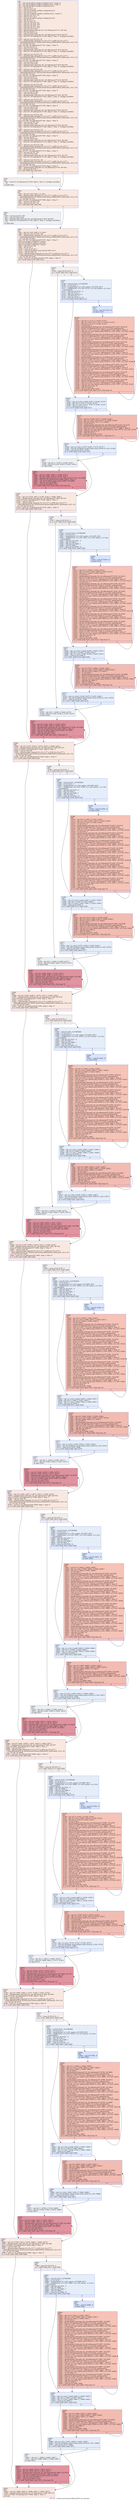 digraph "CFG for '_Z22erosionColumns3DKernelPtS_iiii' function" {
	label="CFG for '_Z22erosionColumns3DKernelPtS_iiii' function";

	Node0x461dfe0 [shape=record,color="#3d50c3ff", style=filled, fillcolor="#f1ccb870",label="{%6:\l  %7 = tail call i32 @llvm.amdgcn.workitem.id.z(), !range !4\l  %8 = tail call i32 @llvm.amdgcn.workitem.id.x(), !range !4\l  %9 = tail call i32 @llvm.amdgcn.workgroup.id.x()\l  %10 = shl i32 %9, 2\l  %11 = add i32 %10, %8\l  %12 = tail call i32 @llvm.amdgcn.workgroup.id.y()\l  %13 = mul i32 %12, 144\l  %14 = tail call i32 @llvm.amdgcn.workitem.id.y(), !range !4\l  %15 = add nsw i32 %14, -16\l  %16 = add i32 %15, %13\l  %17 = tail call i32 @llvm.amdgcn.workgroup.id.z()\l  %18 = shl i32 %17, 2\l  %19 = add i32 %18, %7\l  %20 = mul nsw i32 %19, %3\l  %21 = add nsw i32 %20, %16\l  %22 = mul nsw i32 %21, %2\l  %23 = add nsw i32 %11, %22\l  %24 = sext i32 %23 to i64\l  %25 = getelementptr inbounds i16, i16 addrspace(1)* %1, i64 %24\l  %26 = shl nsw i32 %2, 4\l  %27 = sext i32 %26 to i64\l  %28 = getelementptr inbounds i16, i16 addrspace(1)* %25, i64 %27\l  %29 = load i16, i16 addrspace(1)* %28, align 2, !tbaa !5, !amdgpu.noclobber\l... !9\l  %30 = add nuw nsw i32 %14, 16\l  %31 = getelementptr inbounds [4 x [4 x [177 x i16]]], [4 x [4 x [177 x\l... i16]]] addrspace(3)* @_ZZ22erosionColumns3DKernelPtS_iiiiE4smem, i32 0, i32\l... %7, i32 %8, i32 %30\l  store i16 %29, i16 addrspace(3)* %31, align 2, !tbaa !5\l  %32 = shl nsw i32 %2, 5\l  %33 = sext i32 %32 to i64\l  %34 = getelementptr inbounds i16, i16 addrspace(1)* %25, i64 %33\l  %35 = load i16, i16 addrspace(1)* %34, align 2, !tbaa !5, !amdgpu.noclobber\l... !9\l  %36 = add nuw nsw i32 %14, 32\l  %37 = getelementptr inbounds [4 x [4 x [177 x i16]]], [4 x [4 x [177 x\l... i16]]] addrspace(3)* @_ZZ22erosionColumns3DKernelPtS_iiiiE4smem, i32 0, i32\l... %7, i32 %8, i32 %36\l  store i16 %35, i16 addrspace(3)* %37, align 2, !tbaa !5\l  %38 = mul nsw i32 %2, 48\l  %39 = sext i32 %38 to i64\l  %40 = getelementptr inbounds i16, i16 addrspace(1)* %25, i64 %39\l  %41 = load i16, i16 addrspace(1)* %40, align 2, !tbaa !5, !amdgpu.noclobber\l... !9\l  %42 = add nuw nsw i32 %14, 48\l  %43 = getelementptr inbounds [4 x [4 x [177 x i16]]], [4 x [4 x [177 x\l... i16]]] addrspace(3)* @_ZZ22erosionColumns3DKernelPtS_iiiiE4smem, i32 0, i32\l... %7, i32 %8, i32 %42\l  store i16 %41, i16 addrspace(3)* %43, align 2, !tbaa !5\l  %44 = shl nsw i32 %2, 6\l  %45 = sext i32 %44 to i64\l  %46 = getelementptr inbounds i16, i16 addrspace(1)* %25, i64 %45\l  %47 = load i16, i16 addrspace(1)* %46, align 2, !tbaa !5, !amdgpu.noclobber\l... !9\l  %48 = add nuw nsw i32 %14, 64\l  %49 = getelementptr inbounds [4 x [4 x [177 x i16]]], [4 x [4 x [177 x\l... i16]]] addrspace(3)* @_ZZ22erosionColumns3DKernelPtS_iiiiE4smem, i32 0, i32\l... %7, i32 %8, i32 %48\l  store i16 %47, i16 addrspace(3)* %49, align 2, !tbaa !5\l  %50 = mul nsw i32 %2, 80\l  %51 = sext i32 %50 to i64\l  %52 = getelementptr inbounds i16, i16 addrspace(1)* %25, i64 %51\l  %53 = load i16, i16 addrspace(1)* %52, align 2, !tbaa !5, !amdgpu.noclobber\l... !9\l  %54 = add nuw nsw i32 %14, 80\l  %55 = getelementptr inbounds [4 x [4 x [177 x i16]]], [4 x [4 x [177 x\l... i16]]] addrspace(3)* @_ZZ22erosionColumns3DKernelPtS_iiiiE4smem, i32 0, i32\l... %7, i32 %8, i32 %54\l  store i16 %53, i16 addrspace(3)* %55, align 2, !tbaa !5\l  %56 = mul nsw i32 %2, 96\l  %57 = sext i32 %56 to i64\l  %58 = getelementptr inbounds i16, i16 addrspace(1)* %25, i64 %57\l  %59 = load i16, i16 addrspace(1)* %58, align 2, !tbaa !5, !amdgpu.noclobber\l... !9\l  %60 = add nuw nsw i32 %14, 96\l  %61 = getelementptr inbounds [4 x [4 x [177 x i16]]], [4 x [4 x [177 x\l... i16]]] addrspace(3)* @_ZZ22erosionColumns3DKernelPtS_iiiiE4smem, i32 0, i32\l... %7, i32 %8, i32 %60\l  store i16 %59, i16 addrspace(3)* %61, align 2, !tbaa !5\l  %62 = mul nsw i32 %2, 112\l  %63 = sext i32 %62 to i64\l  %64 = getelementptr inbounds i16, i16 addrspace(1)* %25, i64 %63\l  %65 = load i16, i16 addrspace(1)* %64, align 2, !tbaa !5, !amdgpu.noclobber\l... !9\l  %66 = add nuw nsw i32 %14, 112\l  %67 = getelementptr inbounds [4 x [4 x [177 x i16]]], [4 x [4 x [177 x\l... i16]]] addrspace(3)* @_ZZ22erosionColumns3DKernelPtS_iiiiE4smem, i32 0, i32\l... %7, i32 %8, i32 %66\l  store i16 %65, i16 addrspace(3)* %67, align 2, !tbaa !5\l  %68 = shl nsw i32 %2, 7\l  %69 = sext i32 %68 to i64\l  %70 = getelementptr inbounds i16, i16 addrspace(1)* %25, i64 %69\l  %71 = load i16, i16 addrspace(1)* %70, align 2, !tbaa !5, !amdgpu.noclobber\l... !9\l  %72 = add nuw nsw i32 %14, 128\l  %73 = getelementptr inbounds [4 x [4 x [177 x i16]]], [4 x [4 x [177 x\l... i16]]] addrspace(3)* @_ZZ22erosionColumns3DKernelPtS_iiiiE4smem, i32 0, i32\l... %7, i32 %8, i32 %72\l  store i16 %71, i16 addrspace(3)* %73, align 2, !tbaa !5\l  %74 = mul nsw i32 %2, 144\l  %75 = sext i32 %74 to i64\l  %76 = getelementptr inbounds i16, i16 addrspace(1)* %25, i64 %75\l  %77 = load i16, i16 addrspace(1)* %76, align 2, !tbaa !5, !amdgpu.noclobber\l... !9\l  %78 = add nuw nsw i32 %14, 144\l  %79 = getelementptr inbounds [4 x [4 x [177 x i16]]], [4 x [4 x [177 x\l... i16]]] addrspace(3)* @_ZZ22erosionColumns3DKernelPtS_iiiiE4smem, i32 0, i32\l... %7, i32 %8, i32 %78\l  store i16 %77, i16 addrspace(3)* %79, align 2, !tbaa !5\l  %80 = getelementptr inbounds i16, i16 addrspace(1)* %0, i64 %24\l  %81 = icmp sgt i32 %16, -1\l  br i1 %81, label %82, label %84\l|{<s0>T|<s1>F}}"];
	Node0x461dfe0:s0 -> Node0x46224b0;
	Node0x461dfe0:s1 -> Node0x4624ad0;
	Node0x46224b0 [shape=record,color="#3d50c3ff", style=filled, fillcolor="#e3d9d370",label="{%82:\l82:                                               \l  %83 = load i16, i16 addrspace(1)* %25, align 2, !tbaa !5, !amdgpu.noclobber\l... !9\l  br label %84\l}"];
	Node0x46224b0 -> Node0x4624ad0;
	Node0x4624ad0 [shape=record,color="#3d50c3ff", style=filled, fillcolor="#f1ccb870",label="{%84:\l84:                                               \l  %85 = phi i16 [ %83, %82 ], [ 0, %6 ]\l  %86 = getelementptr inbounds [4 x [4 x [177 x i16]]], [4 x [4 x [177 x\l... i16]]] addrspace(3)* @_ZZ22erosionColumns3DKernelPtS_iiiiE4smem, i32 0, i32\l... %7, i32 %8, i32 %14\l  store i16 %85, i16 addrspace(3)* %86, align 2, !tbaa !5\l  %87 = add nsw i32 %16, 160\l  %88 = icmp slt i32 %87, %3\l  br i1 %88, label %89, label %94\l|{<s0>T|<s1>F}}"];
	Node0x4624ad0:s0 -> Node0x4624dd0;
	Node0x4624ad0:s1 -> Node0x4625100;
	Node0x4624dd0 [shape=record,color="#3d50c3ff", style=filled, fillcolor="#d9dce170",label="{%89:\l89:                                               \l  %90 = mul nsw i32 %2, 160\l  %91 = sext i32 %90 to i64\l  %92 = getelementptr inbounds i16, i16 addrspace(1)* %25, i64 %91\l  %93 = load i16, i16 addrspace(1)* %92, align 2, !tbaa !5, !amdgpu.noclobber\l... !9\l  br label %94\l}"];
	Node0x4624dd0 -> Node0x4625100;
	Node0x4625100 [shape=record,color="#3d50c3ff", style=filled, fillcolor="#f1ccb870",label="{%94:\l94:                                               \l  %95 = phi i16 [ %93, %89 ], [ 0, %84 ]\l  %96 = add nuw nsw i32 %14, 160\l  %97 = getelementptr inbounds [4 x [4 x [177 x i16]]], [4 x [4 x [177 x\l... i16]]] addrspace(3)* @_ZZ22erosionColumns3DKernelPtS_iiiiE4smem, i32 0, i32\l... %7, i32 %8, i32 %96\l  store i16 %95, i16 addrspace(3)* %97, align 2, !tbaa !5\l  fence syncscope(\"workgroup\") release\l  tail call void @llvm.amdgcn.s.barrier()\l  fence syncscope(\"workgroup\") acquire\l  %98 = sub i32 %14, %5\l  %99 = shl i32 %5, 1\l  %100 = icmp slt i32 %5, 1\l  %101 = tail call i32 @llvm.smax.i32(i32 %99, i32 1)\l  %102 = add i32 %98, 16\l  %103 = getelementptr inbounds [4 x [4 x [177 x i16]]], [4 x [4 x [177 x\l... i16]]] addrspace(3)* @_ZZ22erosionColumns3DKernelPtS_iiiiE4smem, i32 0, i32\l... %7, i32 %8, i32 %102\l  %104 = load i16, i16 addrspace(3)* %103, align 2, !tbaa !5\l  br i1 %100, label %190, label %105\l|{<s0>T|<s1>F}}"];
	Node0x4625100:s0 -> Node0x4625f00;
	Node0x4625100:s1 -> Node0x4626130;
	Node0x4626130 [shape=record,color="#3d50c3ff", style=filled, fillcolor="#e3d9d370",label="{%105:\l105:                                              \l  %106 = icmp ult i32 %101, 2\l  br i1 %106, label %187, label %107\l|{<s0>T|<s1>F}}"];
	Node0x4626130:s0 -> Node0x4626300;
	Node0x4626130:s1 -> Node0x4626350;
	Node0x4626350 [shape=record,color="#3d50c3ff", style=filled, fillcolor="#c5d6f270",label="{%107:\l107:                                              \l  %108 = and i32 %101, 2147483646\l  %109 = or i32 %101, 1\l  %110 = insertelement \<2 x i16\> poison, i16 %104, i64 0\l  %111 = shufflevector \<2 x i16\> %110, \<2 x i16\> poison, \<2 x i32\>\l... zeroinitializer\l  %112 = add nsw i32 %101, -2\l  %113 = lshr i32 %112, 1\l  %114 = add nuw i32 %113, 1\l  %115 = and i32 %114, 7\l  %116 = icmp ult i32 %112, 14\l  br i1 %116, label %166, label %117\l|{<s0>T|<s1>F}}"];
	Node0x4626350:s0 -> Node0x4627870;
	Node0x4626350:s1 -> Node0x4627900;
	Node0x4627900 [shape=record,color="#3d50c3ff", style=filled, fillcolor="#a5c3fe70",label="{%117:\l117:                                              \l  %118 = and i32 %114, -8\l  br label %119\l}"];
	Node0x4627900 -> Node0x4627b00;
	Node0x4627b00 [shape=record,color="#3d50c3ff", style=filled, fillcolor="#e8765c70",label="{%119:\l119:                                              \l  %120 = phi i32 [ 0, %117 ], [ %163, %119 ]\l  %121 = phi \<2 x i16\> [ %111, %117 ], [ %162, %119 ]\l  %122 = phi i32 [ 0, %117 ], [ %164, %119 ]\l  %123 = or i32 %120, 1\l  %124 = getelementptr inbounds i16, i16 addrspace(3)* %103, i32 %123\l  %125 = bitcast i16 addrspace(3)* %124 to \<2 x i16\> addrspace(3)*\l  %126 = load \<2 x i16\>, \<2 x i16\> addrspace(3)* %125, align 2, !tbaa !5\l  %127 = tail call \<2 x i16\> @llvm.umin.v2i16(\<2 x i16\> %121, \<2 x i16\> %126)\l  %128 = or i32 %120, 3\l  %129 = getelementptr inbounds i16, i16 addrspace(3)* %103, i32 %128\l  %130 = bitcast i16 addrspace(3)* %129 to \<2 x i16\> addrspace(3)*\l  %131 = load \<2 x i16\>, \<2 x i16\> addrspace(3)* %130, align 2, !tbaa !5\l  %132 = tail call \<2 x i16\> @llvm.umin.v2i16(\<2 x i16\> %127, \<2 x i16\> %131)\l  %133 = or i32 %120, 5\l  %134 = getelementptr inbounds i16, i16 addrspace(3)* %103, i32 %133\l  %135 = bitcast i16 addrspace(3)* %134 to \<2 x i16\> addrspace(3)*\l  %136 = load \<2 x i16\>, \<2 x i16\> addrspace(3)* %135, align 2, !tbaa !5\l  %137 = tail call \<2 x i16\> @llvm.umin.v2i16(\<2 x i16\> %132, \<2 x i16\> %136)\l  %138 = or i32 %120, 7\l  %139 = getelementptr inbounds i16, i16 addrspace(3)* %103, i32 %138\l  %140 = bitcast i16 addrspace(3)* %139 to \<2 x i16\> addrspace(3)*\l  %141 = load \<2 x i16\>, \<2 x i16\> addrspace(3)* %140, align 2, !tbaa !5\l  %142 = tail call \<2 x i16\> @llvm.umin.v2i16(\<2 x i16\> %137, \<2 x i16\> %141)\l  %143 = or i32 %120, 9\l  %144 = getelementptr inbounds i16, i16 addrspace(3)* %103, i32 %143\l  %145 = bitcast i16 addrspace(3)* %144 to \<2 x i16\> addrspace(3)*\l  %146 = load \<2 x i16\>, \<2 x i16\> addrspace(3)* %145, align 2, !tbaa !5\l  %147 = tail call \<2 x i16\> @llvm.umin.v2i16(\<2 x i16\> %142, \<2 x i16\> %146)\l  %148 = or i32 %120, 11\l  %149 = getelementptr inbounds i16, i16 addrspace(3)* %103, i32 %148\l  %150 = bitcast i16 addrspace(3)* %149 to \<2 x i16\> addrspace(3)*\l  %151 = load \<2 x i16\>, \<2 x i16\> addrspace(3)* %150, align 2, !tbaa !5\l  %152 = tail call \<2 x i16\> @llvm.umin.v2i16(\<2 x i16\> %147, \<2 x i16\> %151)\l  %153 = or i32 %120, 13\l  %154 = getelementptr inbounds i16, i16 addrspace(3)* %103, i32 %153\l  %155 = bitcast i16 addrspace(3)* %154 to \<2 x i16\> addrspace(3)*\l  %156 = load \<2 x i16\>, \<2 x i16\> addrspace(3)* %155, align 2, !tbaa !5\l  %157 = tail call \<2 x i16\> @llvm.umin.v2i16(\<2 x i16\> %152, \<2 x i16\> %156)\l  %158 = or i32 %120, 15\l  %159 = getelementptr inbounds i16, i16 addrspace(3)* %103, i32 %158\l  %160 = bitcast i16 addrspace(3)* %159 to \<2 x i16\> addrspace(3)*\l  %161 = load \<2 x i16\>, \<2 x i16\> addrspace(3)* %160, align 2, !tbaa !5\l  %162 = tail call \<2 x i16\> @llvm.umin.v2i16(\<2 x i16\> %157, \<2 x i16\> %161)\l  %163 = add nuw i32 %120, 16\l  %164 = add i32 %122, 8\l  %165 = icmp eq i32 %164, %118\l  br i1 %165, label %166, label %119, !llvm.loop !10\l|{<s0>T|<s1>F}}"];
	Node0x4627b00:s0 -> Node0x4627870;
	Node0x4627b00:s1 -> Node0x4627b00;
	Node0x4627870 [shape=record,color="#3d50c3ff", style=filled, fillcolor="#c5d6f270",label="{%166:\l166:                                              \l  %167 = phi \<2 x i16\> [ undef, %107 ], [ %162, %119 ]\l  %168 = phi i32 [ 0, %107 ], [ %163, %119 ]\l  %169 = phi \<2 x i16\> [ %111, %107 ], [ %162, %119 ]\l  %170 = icmp eq i32 %115, 0\l  br i1 %170, label %183, label %171\l|{<s0>T|<s1>F}}"];
	Node0x4627870:s0 -> Node0x462a430;
	Node0x4627870:s1 -> Node0x462a480;
	Node0x462a480 [shape=record,color="#3d50c3ff", style=filled, fillcolor="#e1675170",label="{%171:\l171:                                              \l  %172 = phi i32 [ %180, %171 ], [ %168, %166 ]\l  %173 = phi \<2 x i16\> [ %179, %171 ], [ %169, %166 ]\l  %174 = phi i32 [ %181, %171 ], [ 0, %166 ]\l  %175 = or i32 %172, 1\l  %176 = getelementptr inbounds i16, i16 addrspace(3)* %103, i32 %175\l  %177 = bitcast i16 addrspace(3)* %176 to \<2 x i16\> addrspace(3)*\l  %178 = load \<2 x i16\>, \<2 x i16\> addrspace(3)* %177, align 2, !tbaa !5\l  %179 = tail call \<2 x i16\> @llvm.umin.v2i16(\<2 x i16\> %173, \<2 x i16\> %178)\l  %180 = add nuw i32 %172, 2\l  %181 = add i32 %174, 1\l  %182 = icmp eq i32 %181, %115\l  br i1 %182, label %183, label %171, !llvm.loop !13\l|{<s0>T|<s1>F}}"];
	Node0x462a480:s0 -> Node0x462a430;
	Node0x462a480:s1 -> Node0x462a480;
	Node0x462a430 [shape=record,color="#3d50c3ff", style=filled, fillcolor="#c5d6f270",label="{%183:\l183:                                              \l  %184 = phi \<2 x i16\> [ %167, %166 ], [ %179, %171 ]\l  %185 = tail call i16 @llvm.vector.reduce.umin.v2i16(\<2 x i16\> %184)\l  %186 = icmp eq i32 %101, %108\l  br i1 %186, label %190, label %187\l|{<s0>T|<s1>F}}"];
	Node0x462a430:s0 -> Node0x4625f00;
	Node0x462a430:s1 -> Node0x4626300;
	Node0x4626300 [shape=record,color="#3d50c3ff", style=filled, fillcolor="#d6dce470",label="{%187:\l187:                                              \l  %188 = phi i32 [ 1, %105 ], [ %109, %183 ]\l  %189 = phi i16 [ %104, %105 ], [ %185, %183 ]\l  br label %985\l}"];
	Node0x4626300 -> Node0x462b370;
	Node0x4625f00 [shape=record,color="#3d50c3ff", style=filled, fillcolor="#f1ccb870",label="{%190:\l190:                                              \l  %191 = phi i16 [ %104, %94 ], [ %185, %183 ], [ %990, %985 ]\l  %192 = getelementptr inbounds i16, i16 addrspace(1)* %80, i64 %27\l  store i16 %191, i16 addrspace(1)* %192, align 2, !tbaa !5\l  %193 = add i32 %98, 32\l  %194 = getelementptr inbounds [4 x [4 x [177 x i16]]], [4 x [4 x [177 x\l... i16]]] addrspace(3)* @_ZZ22erosionColumns3DKernelPtS_iiiiE4smem, i32 0, i32\l... %7, i32 %8, i32 %193\l  %195 = load i16, i16 addrspace(3)* %194, align 2, !tbaa !5\l  br i1 %100, label %289, label %196\l|{<s0>T|<s1>F}}"];
	Node0x4625f00:s0 -> Node0x462b710;
	Node0x4625f00:s1 -> Node0x462b910;
	Node0x462b910 [shape=record,color="#3d50c3ff", style=filled, fillcolor="#e3d9d370",label="{%196:\l196:                                              \l  %197 = icmp ult i32 %101, 2\l  br i1 %197, label %278, label %198\l|{<s0>T|<s1>F}}"];
	Node0x462b910:s0 -> Node0x462bae0;
	Node0x462b910:s1 -> Node0x462bb30;
	Node0x462bb30 [shape=record,color="#3d50c3ff", style=filled, fillcolor="#c5d6f270",label="{%198:\l198:                                              \l  %199 = and i32 %101, 2147483646\l  %200 = or i32 %101, 1\l  %201 = insertelement \<2 x i16\> poison, i16 %195, i64 0\l  %202 = shufflevector \<2 x i16\> %201, \<2 x i16\> poison, \<2 x i32\>\l... zeroinitializer\l  %203 = add nsw i32 %101, -2\l  %204 = lshr i32 %203, 1\l  %205 = add nuw i32 %204, 1\l  %206 = and i32 %205, 7\l  %207 = icmp ult i32 %203, 14\l  br i1 %207, label %257, label %208\l|{<s0>T|<s1>F}}"];
	Node0x462bb30:s0 -> Node0x462c1c0;
	Node0x462bb30:s1 -> Node0x462c210;
	Node0x462c210 [shape=record,color="#3d50c3ff", style=filled, fillcolor="#a5c3fe70",label="{%208:\l208:                                              \l  %209 = and i32 %205, -8\l  br label %210\l}"];
	Node0x462c210 -> Node0x462c3e0;
	Node0x462c3e0 [shape=record,color="#3d50c3ff", style=filled, fillcolor="#e8765c70",label="{%210:\l210:                                              \l  %211 = phi i32 [ 0, %208 ], [ %254, %210 ]\l  %212 = phi \<2 x i16\> [ %202, %208 ], [ %253, %210 ]\l  %213 = phi i32 [ 0, %208 ], [ %255, %210 ]\l  %214 = or i32 %211, 1\l  %215 = getelementptr inbounds i16, i16 addrspace(3)* %194, i32 %214\l  %216 = bitcast i16 addrspace(3)* %215 to \<2 x i16\> addrspace(3)*\l  %217 = load \<2 x i16\>, \<2 x i16\> addrspace(3)* %216, align 2, !tbaa !5\l  %218 = tail call \<2 x i16\> @llvm.umin.v2i16(\<2 x i16\> %212, \<2 x i16\> %217)\l  %219 = or i32 %211, 3\l  %220 = getelementptr inbounds i16, i16 addrspace(3)* %194, i32 %219\l  %221 = bitcast i16 addrspace(3)* %220 to \<2 x i16\> addrspace(3)*\l  %222 = load \<2 x i16\>, \<2 x i16\> addrspace(3)* %221, align 2, !tbaa !5\l  %223 = tail call \<2 x i16\> @llvm.umin.v2i16(\<2 x i16\> %218, \<2 x i16\> %222)\l  %224 = or i32 %211, 5\l  %225 = getelementptr inbounds i16, i16 addrspace(3)* %194, i32 %224\l  %226 = bitcast i16 addrspace(3)* %225 to \<2 x i16\> addrspace(3)*\l  %227 = load \<2 x i16\>, \<2 x i16\> addrspace(3)* %226, align 2, !tbaa !5\l  %228 = tail call \<2 x i16\> @llvm.umin.v2i16(\<2 x i16\> %223, \<2 x i16\> %227)\l  %229 = or i32 %211, 7\l  %230 = getelementptr inbounds i16, i16 addrspace(3)* %194, i32 %229\l  %231 = bitcast i16 addrspace(3)* %230 to \<2 x i16\> addrspace(3)*\l  %232 = load \<2 x i16\>, \<2 x i16\> addrspace(3)* %231, align 2, !tbaa !5\l  %233 = tail call \<2 x i16\> @llvm.umin.v2i16(\<2 x i16\> %228, \<2 x i16\> %232)\l  %234 = or i32 %211, 9\l  %235 = getelementptr inbounds i16, i16 addrspace(3)* %194, i32 %234\l  %236 = bitcast i16 addrspace(3)* %235 to \<2 x i16\> addrspace(3)*\l  %237 = load \<2 x i16\>, \<2 x i16\> addrspace(3)* %236, align 2, !tbaa !5\l  %238 = tail call \<2 x i16\> @llvm.umin.v2i16(\<2 x i16\> %233, \<2 x i16\> %237)\l  %239 = or i32 %211, 11\l  %240 = getelementptr inbounds i16, i16 addrspace(3)* %194, i32 %239\l  %241 = bitcast i16 addrspace(3)* %240 to \<2 x i16\> addrspace(3)*\l  %242 = load \<2 x i16\>, \<2 x i16\> addrspace(3)* %241, align 2, !tbaa !5\l  %243 = tail call \<2 x i16\> @llvm.umin.v2i16(\<2 x i16\> %238, \<2 x i16\> %242)\l  %244 = or i32 %211, 13\l  %245 = getelementptr inbounds i16, i16 addrspace(3)* %194, i32 %244\l  %246 = bitcast i16 addrspace(3)* %245 to \<2 x i16\> addrspace(3)*\l  %247 = load \<2 x i16\>, \<2 x i16\> addrspace(3)* %246, align 2, !tbaa !5\l  %248 = tail call \<2 x i16\> @llvm.umin.v2i16(\<2 x i16\> %243, \<2 x i16\> %247)\l  %249 = or i32 %211, 15\l  %250 = getelementptr inbounds i16, i16 addrspace(3)* %194, i32 %249\l  %251 = bitcast i16 addrspace(3)* %250 to \<2 x i16\> addrspace(3)*\l  %252 = load \<2 x i16\>, \<2 x i16\> addrspace(3)* %251, align 2, !tbaa !5\l  %253 = tail call \<2 x i16\> @llvm.umin.v2i16(\<2 x i16\> %248, \<2 x i16\> %252)\l  %254 = add nuw i32 %211, 16\l  %255 = add i32 %213, 8\l  %256 = icmp eq i32 %255, %209\l  br i1 %256, label %257, label %210, !llvm.loop !15\l|{<s0>T|<s1>F}}"];
	Node0x462c3e0:s0 -> Node0x462c1c0;
	Node0x462c3e0:s1 -> Node0x462c3e0;
	Node0x462c1c0 [shape=record,color="#3d50c3ff", style=filled, fillcolor="#c5d6f270",label="{%257:\l257:                                              \l  %258 = phi \<2 x i16\> [ undef, %198 ], [ %253, %210 ]\l  %259 = phi i32 [ 0, %198 ], [ %254, %210 ]\l  %260 = phi \<2 x i16\> [ %202, %198 ], [ %253, %210 ]\l  %261 = icmp eq i32 %206, 0\l  br i1 %261, label %274, label %262\l|{<s0>T|<s1>F}}"];
	Node0x462c1c0:s0 -> Node0x4621600;
	Node0x462c1c0:s1 -> Node0x4621650;
	Node0x4621650 [shape=record,color="#3d50c3ff", style=filled, fillcolor="#e1675170",label="{%262:\l262:                                              \l  %263 = phi i32 [ %271, %262 ], [ %259, %257 ]\l  %264 = phi \<2 x i16\> [ %270, %262 ], [ %260, %257 ]\l  %265 = phi i32 [ %272, %262 ], [ 0, %257 ]\l  %266 = or i32 %263, 1\l  %267 = getelementptr inbounds i16, i16 addrspace(3)* %194, i32 %266\l  %268 = bitcast i16 addrspace(3)* %267 to \<2 x i16\> addrspace(3)*\l  %269 = load \<2 x i16\>, \<2 x i16\> addrspace(3)* %268, align 2, !tbaa !5\l  %270 = tail call \<2 x i16\> @llvm.umin.v2i16(\<2 x i16\> %264, \<2 x i16\> %269)\l  %271 = add nuw i32 %263, 2\l  %272 = add i32 %265, 1\l  %273 = icmp eq i32 %272, %206\l  br i1 %273, label %274, label %262, !llvm.loop !16\l|{<s0>T|<s1>F}}"];
	Node0x4621650:s0 -> Node0x4621600;
	Node0x4621650:s1 -> Node0x4621650;
	Node0x4621600 [shape=record,color="#3d50c3ff", style=filled, fillcolor="#c5d6f270",label="{%274:\l274:                                              \l  %275 = phi \<2 x i16\> [ %258, %257 ], [ %270, %262 ]\l  %276 = tail call i16 @llvm.vector.reduce.umin.v2i16(\<2 x i16\> %275)\l  %277 = icmp eq i32 %101, %199\l  br i1 %277, label %289, label %278\l|{<s0>T|<s1>F}}"];
	Node0x4621600:s0 -> Node0x462b710;
	Node0x4621600:s1 -> Node0x462bae0;
	Node0x462bae0 [shape=record,color="#3d50c3ff", style=filled, fillcolor="#d6dce470",label="{%278:\l278:                                              \l  %279 = phi i32 [ 1, %196 ], [ %200, %274 ]\l  %280 = phi i16 [ %195, %196 ], [ %276, %274 ]\l  br label %281\l}"];
	Node0x462bae0 -> Node0x46306d0;
	Node0x46306d0 [shape=record,color="#b70d28ff", style=filled, fillcolor="#b70d2870",label="{%281:\l281:                                              \l  %282 = phi i32 [ %287, %281 ], [ %279, %278 ]\l  %283 = phi i16 [ %286, %281 ], [ %280, %278 ]\l  %284 = getelementptr inbounds i16, i16 addrspace(3)* %194, i32 %282\l  %285 = load i16, i16 addrspace(3)* %284, align 2, !tbaa !5\l  %286 = tail call i16 @llvm.umin.i16(i16 %283, i16 %285)\l  %287 = add nuw nsw i32 %282, 1\l  %288 = icmp eq i32 %282, %101\l  br i1 %288, label %289, label %281, !llvm.loop !17\l|{<s0>T|<s1>F}}"];
	Node0x46306d0:s0 -> Node0x462b710;
	Node0x46306d0:s1 -> Node0x46306d0;
	Node0x462b710 [shape=record,color="#3d50c3ff", style=filled, fillcolor="#f1ccb870",label="{%289:\l289:                                              \l  %290 = phi i16 [ %195, %190 ], [ %276, %274 ], [ %286, %281 ]\l  %291 = getelementptr inbounds i16, i16 addrspace(1)* %80, i64 %33\l  store i16 %290, i16 addrspace(1)* %291, align 2, !tbaa !5\l  %292 = add i32 %98, 48\l  %293 = getelementptr inbounds [4 x [4 x [177 x i16]]], [4 x [4 x [177 x\l... i16]]] addrspace(3)* @_ZZ22erosionColumns3DKernelPtS_iiiiE4smem, i32 0, i32\l... %7, i32 %8, i32 %292\l  %294 = load i16, i16 addrspace(3)* %293, align 2, !tbaa !5\l  br i1 %100, label %388, label %295\l|{<s0>T|<s1>F}}"];
	Node0x462b710:s0 -> Node0x4628610;
	Node0x462b710:s1 -> Node0x46287d0;
	Node0x46287d0 [shape=record,color="#3d50c3ff", style=filled, fillcolor="#e3d9d370",label="{%295:\l295:                                              \l  %296 = icmp ult i32 %101, 2\l  br i1 %296, label %377, label %297\l|{<s0>T|<s1>F}}"];
	Node0x46287d0:s0 -> Node0x46289a0;
	Node0x46287d0:s1 -> Node0x46289f0;
	Node0x46289f0 [shape=record,color="#3d50c3ff", style=filled, fillcolor="#c5d6f270",label="{%297:\l297:                                              \l  %298 = and i32 %101, 2147483646\l  %299 = or i32 %101, 1\l  %300 = insertelement \<2 x i16\> poison, i16 %294, i64 0\l  %301 = shufflevector \<2 x i16\> %300, \<2 x i16\> poison, \<2 x i32\>\l... zeroinitializer\l  %302 = add nsw i32 %101, -2\l  %303 = lshr i32 %302, 1\l  %304 = add nuw i32 %303, 1\l  %305 = and i32 %304, 7\l  %306 = icmp ult i32 %302, 14\l  br i1 %306, label %356, label %307\l|{<s0>T|<s1>F}}"];
	Node0x46289f0:s0 -> Node0x4631b50;
	Node0x46289f0:s1 -> Node0x4631ba0;
	Node0x4631ba0 [shape=record,color="#3d50c3ff", style=filled, fillcolor="#a5c3fe70",label="{%307:\l307:                                              \l  %308 = and i32 %304, -8\l  br label %309\l}"];
	Node0x4631ba0 -> Node0x4631d70;
	Node0x4631d70 [shape=record,color="#3d50c3ff", style=filled, fillcolor="#e8765c70",label="{%309:\l309:                                              \l  %310 = phi i32 [ 0, %307 ], [ %353, %309 ]\l  %311 = phi \<2 x i16\> [ %301, %307 ], [ %352, %309 ]\l  %312 = phi i32 [ 0, %307 ], [ %354, %309 ]\l  %313 = or i32 %310, 1\l  %314 = getelementptr inbounds i16, i16 addrspace(3)* %293, i32 %313\l  %315 = bitcast i16 addrspace(3)* %314 to \<2 x i16\> addrspace(3)*\l  %316 = load \<2 x i16\>, \<2 x i16\> addrspace(3)* %315, align 2, !tbaa !5\l  %317 = tail call \<2 x i16\> @llvm.umin.v2i16(\<2 x i16\> %311, \<2 x i16\> %316)\l  %318 = or i32 %310, 3\l  %319 = getelementptr inbounds i16, i16 addrspace(3)* %293, i32 %318\l  %320 = bitcast i16 addrspace(3)* %319 to \<2 x i16\> addrspace(3)*\l  %321 = load \<2 x i16\>, \<2 x i16\> addrspace(3)* %320, align 2, !tbaa !5\l  %322 = tail call \<2 x i16\> @llvm.umin.v2i16(\<2 x i16\> %317, \<2 x i16\> %321)\l  %323 = or i32 %310, 5\l  %324 = getelementptr inbounds i16, i16 addrspace(3)* %293, i32 %323\l  %325 = bitcast i16 addrspace(3)* %324 to \<2 x i16\> addrspace(3)*\l  %326 = load \<2 x i16\>, \<2 x i16\> addrspace(3)* %325, align 2, !tbaa !5\l  %327 = tail call \<2 x i16\> @llvm.umin.v2i16(\<2 x i16\> %322, \<2 x i16\> %326)\l  %328 = or i32 %310, 7\l  %329 = getelementptr inbounds i16, i16 addrspace(3)* %293, i32 %328\l  %330 = bitcast i16 addrspace(3)* %329 to \<2 x i16\> addrspace(3)*\l  %331 = load \<2 x i16\>, \<2 x i16\> addrspace(3)* %330, align 2, !tbaa !5\l  %332 = tail call \<2 x i16\> @llvm.umin.v2i16(\<2 x i16\> %327, \<2 x i16\> %331)\l  %333 = or i32 %310, 9\l  %334 = getelementptr inbounds i16, i16 addrspace(3)* %293, i32 %333\l  %335 = bitcast i16 addrspace(3)* %334 to \<2 x i16\> addrspace(3)*\l  %336 = load \<2 x i16\>, \<2 x i16\> addrspace(3)* %335, align 2, !tbaa !5\l  %337 = tail call \<2 x i16\> @llvm.umin.v2i16(\<2 x i16\> %332, \<2 x i16\> %336)\l  %338 = or i32 %310, 11\l  %339 = getelementptr inbounds i16, i16 addrspace(3)* %293, i32 %338\l  %340 = bitcast i16 addrspace(3)* %339 to \<2 x i16\> addrspace(3)*\l  %341 = load \<2 x i16\>, \<2 x i16\> addrspace(3)* %340, align 2, !tbaa !5\l  %342 = tail call \<2 x i16\> @llvm.umin.v2i16(\<2 x i16\> %337, \<2 x i16\> %341)\l  %343 = or i32 %310, 13\l  %344 = getelementptr inbounds i16, i16 addrspace(3)* %293, i32 %343\l  %345 = bitcast i16 addrspace(3)* %344 to \<2 x i16\> addrspace(3)*\l  %346 = load \<2 x i16\>, \<2 x i16\> addrspace(3)* %345, align 2, !tbaa !5\l  %347 = tail call \<2 x i16\> @llvm.umin.v2i16(\<2 x i16\> %342, \<2 x i16\> %346)\l  %348 = or i32 %310, 15\l  %349 = getelementptr inbounds i16, i16 addrspace(3)* %293, i32 %348\l  %350 = bitcast i16 addrspace(3)* %349 to \<2 x i16\> addrspace(3)*\l  %351 = load \<2 x i16\>, \<2 x i16\> addrspace(3)* %350, align 2, !tbaa !5\l  %352 = tail call \<2 x i16\> @llvm.umin.v2i16(\<2 x i16\> %347, \<2 x i16\> %351)\l  %353 = add nuw i32 %310, 16\l  %354 = add i32 %312, 8\l  %355 = icmp eq i32 %354, %308\l  br i1 %355, label %356, label %309, !llvm.loop !19\l|{<s0>T|<s1>F}}"];
	Node0x4631d70:s0 -> Node0x4631b50;
	Node0x4631d70:s1 -> Node0x4631d70;
	Node0x4631b50 [shape=record,color="#3d50c3ff", style=filled, fillcolor="#c5d6f270",label="{%356:\l356:                                              \l  %357 = phi \<2 x i16\> [ undef, %297 ], [ %352, %309 ]\l  %358 = phi i32 [ 0, %297 ], [ %353, %309 ]\l  %359 = phi \<2 x i16\> [ %301, %297 ], [ %352, %309 ]\l  %360 = icmp eq i32 %305, 0\l  br i1 %360, label %373, label %361\l|{<s0>T|<s1>F}}"];
	Node0x4631b50:s0 -> Node0x46345f0;
	Node0x4631b50:s1 -> Node0x4634640;
	Node0x4634640 [shape=record,color="#3d50c3ff", style=filled, fillcolor="#e1675170",label="{%361:\l361:                                              \l  %362 = phi i32 [ %370, %361 ], [ %358, %356 ]\l  %363 = phi \<2 x i16\> [ %369, %361 ], [ %359, %356 ]\l  %364 = phi i32 [ %371, %361 ], [ 0, %356 ]\l  %365 = or i32 %362, 1\l  %366 = getelementptr inbounds i16, i16 addrspace(3)* %293, i32 %365\l  %367 = bitcast i16 addrspace(3)* %366 to \<2 x i16\> addrspace(3)*\l  %368 = load \<2 x i16\>, \<2 x i16\> addrspace(3)* %367, align 2, !tbaa !5\l  %369 = tail call \<2 x i16\> @llvm.umin.v2i16(\<2 x i16\> %363, \<2 x i16\> %368)\l  %370 = add nuw i32 %362, 2\l  %371 = add i32 %364, 1\l  %372 = icmp eq i32 %371, %305\l  br i1 %372, label %373, label %361, !llvm.loop !20\l|{<s0>T|<s1>F}}"];
	Node0x4634640:s0 -> Node0x46345f0;
	Node0x4634640:s1 -> Node0x4634640;
	Node0x46345f0 [shape=record,color="#3d50c3ff", style=filled, fillcolor="#c5d6f270",label="{%373:\l373:                                              \l  %374 = phi \<2 x i16\> [ %357, %356 ], [ %369, %361 ]\l  %375 = tail call i16 @llvm.vector.reduce.umin.v2i16(\<2 x i16\> %374)\l  %376 = icmp eq i32 %101, %298\l  br i1 %376, label %388, label %377\l|{<s0>T|<s1>F}}"];
	Node0x46345f0:s0 -> Node0x4628610;
	Node0x46345f0:s1 -> Node0x46289a0;
	Node0x46289a0 [shape=record,color="#3d50c3ff", style=filled, fillcolor="#d6dce470",label="{%377:\l377:                                              \l  %378 = phi i32 [ 1, %295 ], [ %299, %373 ]\l  %379 = phi i16 [ %294, %295 ], [ %375, %373 ]\l  br label %380\l}"];
	Node0x46289a0 -> Node0x4635410;
	Node0x4635410 [shape=record,color="#b70d28ff", style=filled, fillcolor="#b70d2870",label="{%380:\l380:                                              \l  %381 = phi i32 [ %386, %380 ], [ %378, %377 ]\l  %382 = phi i16 [ %385, %380 ], [ %379, %377 ]\l  %383 = getelementptr inbounds i16, i16 addrspace(3)* %293, i32 %381\l  %384 = load i16, i16 addrspace(3)* %383, align 2, !tbaa !5\l  %385 = tail call i16 @llvm.umin.i16(i16 %382, i16 %384)\l  %386 = add nuw nsw i32 %381, 1\l  %387 = icmp eq i32 %381, %101\l  br i1 %387, label %388, label %380, !llvm.loop !21\l|{<s0>T|<s1>F}}"];
	Node0x4635410:s0 -> Node0x4628610;
	Node0x4635410:s1 -> Node0x4635410;
	Node0x4628610 [shape=record,color="#3d50c3ff", style=filled, fillcolor="#f1ccb870",label="{%388:\l388:                                              \l  %389 = phi i16 [ %294, %289 ], [ %375, %373 ], [ %385, %380 ]\l  %390 = getelementptr inbounds i16, i16 addrspace(1)* %80, i64 %39\l  store i16 %389, i16 addrspace(1)* %390, align 2, !tbaa !5\l  %391 = add i32 %98, 64\l  %392 = getelementptr inbounds [4 x [4 x [177 x i16]]], [4 x [4 x [177 x\l... i16]]] addrspace(3)* @_ZZ22erosionColumns3DKernelPtS_iiiiE4smem, i32 0, i32\l... %7, i32 %8, i32 %391\l  %393 = load i16, i16 addrspace(3)* %392, align 2, !tbaa !5\l  br i1 %100, label %487, label %394\l|{<s0>T|<s1>F}}"];
	Node0x4628610:s0 -> Node0x4635d30;
	Node0x4628610:s1 -> Node0x4635ef0;
	Node0x4635ef0 [shape=record,color="#3d50c3ff", style=filled, fillcolor="#e3d9d370",label="{%394:\l394:                                              \l  %395 = icmp ult i32 %101, 2\l  br i1 %395, label %476, label %396\l|{<s0>T|<s1>F}}"];
	Node0x4635ef0:s0 -> Node0x46360c0;
	Node0x4635ef0:s1 -> Node0x4636110;
	Node0x4636110 [shape=record,color="#3d50c3ff", style=filled, fillcolor="#c5d6f270",label="{%396:\l396:                                              \l  %397 = and i32 %101, 2147483646\l  %398 = or i32 %101, 1\l  %399 = insertelement \<2 x i16\> poison, i16 %393, i64 0\l  %400 = shufflevector \<2 x i16\> %399, \<2 x i16\> poison, \<2 x i32\>\l... zeroinitializer\l  %401 = add nsw i32 %101, -2\l  %402 = lshr i32 %401, 1\l  %403 = add nuw i32 %402, 1\l  %404 = and i32 %403, 7\l  %405 = icmp ult i32 %401, 14\l  br i1 %405, label %455, label %406\l|{<s0>T|<s1>F}}"];
	Node0x4636110:s0 -> Node0x46367a0;
	Node0x4636110:s1 -> Node0x46367f0;
	Node0x46367f0 [shape=record,color="#3d50c3ff", style=filled, fillcolor="#a5c3fe70",label="{%406:\l406:                                              \l  %407 = and i32 %403, -8\l  br label %408\l}"];
	Node0x46367f0 -> Node0x46369c0;
	Node0x46369c0 [shape=record,color="#3d50c3ff", style=filled, fillcolor="#e8765c70",label="{%408:\l408:                                              \l  %409 = phi i32 [ 0, %406 ], [ %452, %408 ]\l  %410 = phi \<2 x i16\> [ %400, %406 ], [ %451, %408 ]\l  %411 = phi i32 [ 0, %406 ], [ %453, %408 ]\l  %412 = or i32 %409, 1\l  %413 = getelementptr inbounds i16, i16 addrspace(3)* %392, i32 %412\l  %414 = bitcast i16 addrspace(3)* %413 to \<2 x i16\> addrspace(3)*\l  %415 = load \<2 x i16\>, \<2 x i16\> addrspace(3)* %414, align 2, !tbaa !5\l  %416 = tail call \<2 x i16\> @llvm.umin.v2i16(\<2 x i16\> %410, \<2 x i16\> %415)\l  %417 = or i32 %409, 3\l  %418 = getelementptr inbounds i16, i16 addrspace(3)* %392, i32 %417\l  %419 = bitcast i16 addrspace(3)* %418 to \<2 x i16\> addrspace(3)*\l  %420 = load \<2 x i16\>, \<2 x i16\> addrspace(3)* %419, align 2, !tbaa !5\l  %421 = tail call \<2 x i16\> @llvm.umin.v2i16(\<2 x i16\> %416, \<2 x i16\> %420)\l  %422 = or i32 %409, 5\l  %423 = getelementptr inbounds i16, i16 addrspace(3)* %392, i32 %422\l  %424 = bitcast i16 addrspace(3)* %423 to \<2 x i16\> addrspace(3)*\l  %425 = load \<2 x i16\>, \<2 x i16\> addrspace(3)* %424, align 2, !tbaa !5\l  %426 = tail call \<2 x i16\> @llvm.umin.v2i16(\<2 x i16\> %421, \<2 x i16\> %425)\l  %427 = or i32 %409, 7\l  %428 = getelementptr inbounds i16, i16 addrspace(3)* %392, i32 %427\l  %429 = bitcast i16 addrspace(3)* %428 to \<2 x i16\> addrspace(3)*\l  %430 = load \<2 x i16\>, \<2 x i16\> addrspace(3)* %429, align 2, !tbaa !5\l  %431 = tail call \<2 x i16\> @llvm.umin.v2i16(\<2 x i16\> %426, \<2 x i16\> %430)\l  %432 = or i32 %409, 9\l  %433 = getelementptr inbounds i16, i16 addrspace(3)* %392, i32 %432\l  %434 = bitcast i16 addrspace(3)* %433 to \<2 x i16\> addrspace(3)*\l  %435 = load \<2 x i16\>, \<2 x i16\> addrspace(3)* %434, align 2, !tbaa !5\l  %436 = tail call \<2 x i16\> @llvm.umin.v2i16(\<2 x i16\> %431, \<2 x i16\> %435)\l  %437 = or i32 %409, 11\l  %438 = getelementptr inbounds i16, i16 addrspace(3)* %392, i32 %437\l  %439 = bitcast i16 addrspace(3)* %438 to \<2 x i16\> addrspace(3)*\l  %440 = load \<2 x i16\>, \<2 x i16\> addrspace(3)* %439, align 2, !tbaa !5\l  %441 = tail call \<2 x i16\> @llvm.umin.v2i16(\<2 x i16\> %436, \<2 x i16\> %440)\l  %442 = or i32 %409, 13\l  %443 = getelementptr inbounds i16, i16 addrspace(3)* %392, i32 %442\l  %444 = bitcast i16 addrspace(3)* %443 to \<2 x i16\> addrspace(3)*\l  %445 = load \<2 x i16\>, \<2 x i16\> addrspace(3)* %444, align 2, !tbaa !5\l  %446 = tail call \<2 x i16\> @llvm.umin.v2i16(\<2 x i16\> %441, \<2 x i16\> %445)\l  %447 = or i32 %409, 15\l  %448 = getelementptr inbounds i16, i16 addrspace(3)* %392, i32 %447\l  %449 = bitcast i16 addrspace(3)* %448 to \<2 x i16\> addrspace(3)*\l  %450 = load \<2 x i16\>, \<2 x i16\> addrspace(3)* %449, align 2, !tbaa !5\l  %451 = tail call \<2 x i16\> @llvm.umin.v2i16(\<2 x i16\> %446, \<2 x i16\> %450)\l  %452 = add nuw i32 %409, 16\l  %453 = add i32 %411, 8\l  %454 = icmp eq i32 %453, %407\l  br i1 %454, label %455, label %408, !llvm.loop !22\l|{<s0>T|<s1>F}}"];
	Node0x46369c0:s0 -> Node0x46367a0;
	Node0x46369c0:s1 -> Node0x46369c0;
	Node0x46367a0 [shape=record,color="#3d50c3ff", style=filled, fillcolor="#c5d6f270",label="{%455:\l455:                                              \l  %456 = phi \<2 x i16\> [ undef, %396 ], [ %451, %408 ]\l  %457 = phi i32 [ 0, %396 ], [ %452, %408 ]\l  %458 = phi \<2 x i16\> [ %400, %396 ], [ %451, %408 ]\l  %459 = icmp eq i32 %404, 0\l  br i1 %459, label %472, label %460\l|{<s0>T|<s1>F}}"];
	Node0x46367a0:s0 -> Node0x4638fe0;
	Node0x46367a0:s1 -> Node0x4639030;
	Node0x4639030 [shape=record,color="#3d50c3ff", style=filled, fillcolor="#e1675170",label="{%460:\l460:                                              \l  %461 = phi i32 [ %469, %460 ], [ %457, %455 ]\l  %462 = phi \<2 x i16\> [ %468, %460 ], [ %458, %455 ]\l  %463 = phi i32 [ %470, %460 ], [ 0, %455 ]\l  %464 = or i32 %461, 1\l  %465 = getelementptr inbounds i16, i16 addrspace(3)* %392, i32 %464\l  %466 = bitcast i16 addrspace(3)* %465 to \<2 x i16\> addrspace(3)*\l  %467 = load \<2 x i16\>, \<2 x i16\> addrspace(3)* %466, align 2, !tbaa !5\l  %468 = tail call \<2 x i16\> @llvm.umin.v2i16(\<2 x i16\> %462, \<2 x i16\> %467)\l  %469 = add nuw i32 %461, 2\l  %470 = add i32 %463, 1\l  %471 = icmp eq i32 %470, %404\l  br i1 %471, label %472, label %460, !llvm.loop !23\l|{<s0>T|<s1>F}}"];
	Node0x4639030:s0 -> Node0x4638fe0;
	Node0x4639030:s1 -> Node0x4639030;
	Node0x4638fe0 [shape=record,color="#3d50c3ff", style=filled, fillcolor="#c5d6f270",label="{%472:\l472:                                              \l  %473 = phi \<2 x i16\> [ %456, %455 ], [ %468, %460 ]\l  %474 = tail call i16 @llvm.vector.reduce.umin.v2i16(\<2 x i16\> %473)\l  %475 = icmp eq i32 %101, %397\l  br i1 %475, label %487, label %476\l|{<s0>T|<s1>F}}"];
	Node0x4638fe0:s0 -> Node0x4635d30;
	Node0x4638fe0:s1 -> Node0x46360c0;
	Node0x46360c0 [shape=record,color="#3d50c3ff", style=filled, fillcolor="#d6dce470",label="{%476:\l476:                                              \l  %477 = phi i32 [ 1, %394 ], [ %398, %472 ]\l  %478 = phi i16 [ %393, %394 ], [ %474, %472 ]\l  br label %479\l}"];
	Node0x46360c0 -> Node0x4639e40;
	Node0x4639e40 [shape=record,color="#b70d28ff", style=filled, fillcolor="#b70d2870",label="{%479:\l479:                                              \l  %480 = phi i32 [ %485, %479 ], [ %477, %476 ]\l  %481 = phi i16 [ %484, %479 ], [ %478, %476 ]\l  %482 = getelementptr inbounds i16, i16 addrspace(3)* %392, i32 %480\l  %483 = load i16, i16 addrspace(3)* %482, align 2, !tbaa !5\l  %484 = tail call i16 @llvm.umin.i16(i16 %481, i16 %483)\l  %485 = add nuw nsw i32 %480, 1\l  %486 = icmp eq i32 %480, %101\l  br i1 %486, label %487, label %479, !llvm.loop !24\l|{<s0>T|<s1>F}}"];
	Node0x4639e40:s0 -> Node0x4635d30;
	Node0x4639e40:s1 -> Node0x4639e40;
	Node0x4635d30 [shape=record,color="#3d50c3ff", style=filled, fillcolor="#f1ccb870",label="{%487:\l487:                                              \l  %488 = phi i16 [ %393, %388 ], [ %474, %472 ], [ %484, %479 ]\l  %489 = getelementptr inbounds i16, i16 addrspace(1)* %80, i64 %45\l  store i16 %488, i16 addrspace(1)* %489, align 2, !tbaa !5\l  %490 = add i32 %98, 80\l  %491 = getelementptr inbounds [4 x [4 x [177 x i16]]], [4 x [4 x [177 x\l... i16]]] addrspace(3)* @_ZZ22erosionColumns3DKernelPtS_iiiiE4smem, i32 0, i32\l... %7, i32 %8, i32 %490\l  %492 = load i16, i16 addrspace(3)* %491, align 2, !tbaa !5\l  br i1 %100, label %586, label %493\l|{<s0>T|<s1>F}}"];
	Node0x4635d30:s0 -> Node0x463a760;
	Node0x4635d30:s1 -> Node0x463a920;
	Node0x463a920 [shape=record,color="#3d50c3ff", style=filled, fillcolor="#e3d9d370",label="{%493:\l493:                                              \l  %494 = icmp ult i32 %101, 2\l  br i1 %494, label %575, label %495\l|{<s0>T|<s1>F}}"];
	Node0x463a920:s0 -> Node0x463aaf0;
	Node0x463a920:s1 -> Node0x463ab40;
	Node0x463ab40 [shape=record,color="#3d50c3ff", style=filled, fillcolor="#c5d6f270",label="{%495:\l495:                                              \l  %496 = and i32 %101, 2147483646\l  %497 = or i32 %101, 1\l  %498 = insertelement \<2 x i16\> poison, i16 %492, i64 0\l  %499 = shufflevector \<2 x i16\> %498, \<2 x i16\> poison, \<2 x i32\>\l... zeroinitializer\l  %500 = add nsw i32 %101, -2\l  %501 = lshr i32 %500, 1\l  %502 = add nuw i32 %501, 1\l  %503 = and i32 %502, 7\l  %504 = icmp ult i32 %500, 14\l  br i1 %504, label %554, label %505\l|{<s0>T|<s1>F}}"];
	Node0x463ab40:s0 -> Node0x463b1d0;
	Node0x463ab40:s1 -> Node0x463b220;
	Node0x463b220 [shape=record,color="#3d50c3ff", style=filled, fillcolor="#a5c3fe70",label="{%505:\l505:                                              \l  %506 = and i32 %502, -8\l  br label %507\l}"];
	Node0x463b220 -> Node0x463b3f0;
	Node0x463b3f0 [shape=record,color="#3d50c3ff", style=filled, fillcolor="#e8765c70",label="{%507:\l507:                                              \l  %508 = phi i32 [ 0, %505 ], [ %551, %507 ]\l  %509 = phi \<2 x i16\> [ %499, %505 ], [ %550, %507 ]\l  %510 = phi i32 [ 0, %505 ], [ %552, %507 ]\l  %511 = or i32 %508, 1\l  %512 = getelementptr inbounds i16, i16 addrspace(3)* %491, i32 %511\l  %513 = bitcast i16 addrspace(3)* %512 to \<2 x i16\> addrspace(3)*\l  %514 = load \<2 x i16\>, \<2 x i16\> addrspace(3)* %513, align 2, !tbaa !5\l  %515 = tail call \<2 x i16\> @llvm.umin.v2i16(\<2 x i16\> %509, \<2 x i16\> %514)\l  %516 = or i32 %508, 3\l  %517 = getelementptr inbounds i16, i16 addrspace(3)* %491, i32 %516\l  %518 = bitcast i16 addrspace(3)* %517 to \<2 x i16\> addrspace(3)*\l  %519 = load \<2 x i16\>, \<2 x i16\> addrspace(3)* %518, align 2, !tbaa !5\l  %520 = tail call \<2 x i16\> @llvm.umin.v2i16(\<2 x i16\> %515, \<2 x i16\> %519)\l  %521 = or i32 %508, 5\l  %522 = getelementptr inbounds i16, i16 addrspace(3)* %491, i32 %521\l  %523 = bitcast i16 addrspace(3)* %522 to \<2 x i16\> addrspace(3)*\l  %524 = load \<2 x i16\>, \<2 x i16\> addrspace(3)* %523, align 2, !tbaa !5\l  %525 = tail call \<2 x i16\> @llvm.umin.v2i16(\<2 x i16\> %520, \<2 x i16\> %524)\l  %526 = or i32 %508, 7\l  %527 = getelementptr inbounds i16, i16 addrspace(3)* %491, i32 %526\l  %528 = bitcast i16 addrspace(3)* %527 to \<2 x i16\> addrspace(3)*\l  %529 = load \<2 x i16\>, \<2 x i16\> addrspace(3)* %528, align 2, !tbaa !5\l  %530 = tail call \<2 x i16\> @llvm.umin.v2i16(\<2 x i16\> %525, \<2 x i16\> %529)\l  %531 = or i32 %508, 9\l  %532 = getelementptr inbounds i16, i16 addrspace(3)* %491, i32 %531\l  %533 = bitcast i16 addrspace(3)* %532 to \<2 x i16\> addrspace(3)*\l  %534 = load \<2 x i16\>, \<2 x i16\> addrspace(3)* %533, align 2, !tbaa !5\l  %535 = tail call \<2 x i16\> @llvm.umin.v2i16(\<2 x i16\> %530, \<2 x i16\> %534)\l  %536 = or i32 %508, 11\l  %537 = getelementptr inbounds i16, i16 addrspace(3)* %491, i32 %536\l  %538 = bitcast i16 addrspace(3)* %537 to \<2 x i16\> addrspace(3)*\l  %539 = load \<2 x i16\>, \<2 x i16\> addrspace(3)* %538, align 2, !tbaa !5\l  %540 = tail call \<2 x i16\> @llvm.umin.v2i16(\<2 x i16\> %535, \<2 x i16\> %539)\l  %541 = or i32 %508, 13\l  %542 = getelementptr inbounds i16, i16 addrspace(3)* %491, i32 %541\l  %543 = bitcast i16 addrspace(3)* %542 to \<2 x i16\> addrspace(3)*\l  %544 = load \<2 x i16\>, \<2 x i16\> addrspace(3)* %543, align 2, !tbaa !5\l  %545 = tail call \<2 x i16\> @llvm.umin.v2i16(\<2 x i16\> %540, \<2 x i16\> %544)\l  %546 = or i32 %508, 15\l  %547 = getelementptr inbounds i16, i16 addrspace(3)* %491, i32 %546\l  %548 = bitcast i16 addrspace(3)* %547 to \<2 x i16\> addrspace(3)*\l  %549 = load \<2 x i16\>, \<2 x i16\> addrspace(3)* %548, align 2, !tbaa !5\l  %550 = tail call \<2 x i16\> @llvm.umin.v2i16(\<2 x i16\> %545, \<2 x i16\> %549)\l  %551 = add nuw i32 %508, 16\l  %552 = add i32 %510, 8\l  %553 = icmp eq i32 %552, %506\l  br i1 %553, label %554, label %507, !llvm.loop !25\l|{<s0>T|<s1>F}}"];
	Node0x463b3f0:s0 -> Node0x463b1d0;
	Node0x463b3f0:s1 -> Node0x463b3f0;
	Node0x463b1d0 [shape=record,color="#3d50c3ff", style=filled, fillcolor="#c5d6f270",label="{%554:\l554:                                              \l  %555 = phi \<2 x i16\> [ undef, %495 ], [ %550, %507 ]\l  %556 = phi i32 [ 0, %495 ], [ %551, %507 ]\l  %557 = phi \<2 x i16\> [ %499, %495 ], [ %550, %507 ]\l  %558 = icmp eq i32 %503, 0\l  br i1 %558, label %571, label %559\l|{<s0>T|<s1>F}}"];
	Node0x463b1d0:s0 -> Node0x463e630;
	Node0x463b1d0:s1 -> Node0x463e680;
	Node0x463e680 [shape=record,color="#3d50c3ff", style=filled, fillcolor="#e1675170",label="{%559:\l559:                                              \l  %560 = phi i32 [ %568, %559 ], [ %556, %554 ]\l  %561 = phi \<2 x i16\> [ %567, %559 ], [ %557, %554 ]\l  %562 = phi i32 [ %569, %559 ], [ 0, %554 ]\l  %563 = or i32 %560, 1\l  %564 = getelementptr inbounds i16, i16 addrspace(3)* %491, i32 %563\l  %565 = bitcast i16 addrspace(3)* %564 to \<2 x i16\> addrspace(3)*\l  %566 = load \<2 x i16\>, \<2 x i16\> addrspace(3)* %565, align 2, !tbaa !5\l  %567 = tail call \<2 x i16\> @llvm.umin.v2i16(\<2 x i16\> %561, \<2 x i16\> %566)\l  %568 = add nuw i32 %560, 2\l  %569 = add i32 %562, 1\l  %570 = icmp eq i32 %569, %503\l  br i1 %570, label %571, label %559, !llvm.loop !26\l|{<s0>T|<s1>F}}"];
	Node0x463e680:s0 -> Node0x463e630;
	Node0x463e680:s1 -> Node0x463e680;
	Node0x463e630 [shape=record,color="#3d50c3ff", style=filled, fillcolor="#c5d6f270",label="{%571:\l571:                                              \l  %572 = phi \<2 x i16\> [ %555, %554 ], [ %567, %559 ]\l  %573 = tail call i16 @llvm.vector.reduce.umin.v2i16(\<2 x i16\> %572)\l  %574 = icmp eq i32 %101, %496\l  br i1 %574, label %586, label %575\l|{<s0>T|<s1>F}}"];
	Node0x463e630:s0 -> Node0x463a760;
	Node0x463e630:s1 -> Node0x463aaf0;
	Node0x463aaf0 [shape=record,color="#3d50c3ff", style=filled, fillcolor="#d6dce470",label="{%575:\l575:                                              \l  %576 = phi i32 [ 1, %493 ], [ %497, %571 ]\l  %577 = phi i16 [ %492, %493 ], [ %573, %571 ]\l  br label %578\l}"];
	Node0x463aaf0 -> Node0x463f490;
	Node0x463f490 [shape=record,color="#b70d28ff", style=filled, fillcolor="#b70d2870",label="{%578:\l578:                                              \l  %579 = phi i32 [ %584, %578 ], [ %576, %575 ]\l  %580 = phi i16 [ %583, %578 ], [ %577, %575 ]\l  %581 = getelementptr inbounds i16, i16 addrspace(3)* %491, i32 %579\l  %582 = load i16, i16 addrspace(3)* %581, align 2, !tbaa !5\l  %583 = tail call i16 @llvm.umin.i16(i16 %580, i16 %582)\l  %584 = add nuw nsw i32 %579, 1\l  %585 = icmp eq i32 %579, %101\l  br i1 %585, label %586, label %578, !llvm.loop !27\l|{<s0>T|<s1>F}}"];
	Node0x463f490:s0 -> Node0x463a760;
	Node0x463f490:s1 -> Node0x463f490;
	Node0x463a760 [shape=record,color="#3d50c3ff", style=filled, fillcolor="#f1ccb870",label="{%586:\l586:                                              \l  %587 = phi i16 [ %492, %487 ], [ %573, %571 ], [ %583, %578 ]\l  %588 = getelementptr inbounds i16, i16 addrspace(1)* %80, i64 %51\l  store i16 %587, i16 addrspace(1)* %588, align 2, !tbaa !5\l  %589 = add i32 %98, 96\l  %590 = getelementptr inbounds [4 x [4 x [177 x i16]]], [4 x [4 x [177 x\l... i16]]] addrspace(3)* @_ZZ22erosionColumns3DKernelPtS_iiiiE4smem, i32 0, i32\l... %7, i32 %8, i32 %589\l  %591 = load i16, i16 addrspace(3)* %590, align 2, !tbaa !5\l  br i1 %100, label %685, label %592\l|{<s0>T|<s1>F}}"];
	Node0x463a760:s0 -> Node0x462f820;
	Node0x463a760:s1 -> Node0x462f9e0;
	Node0x462f9e0 [shape=record,color="#3d50c3ff", style=filled, fillcolor="#e3d9d370",label="{%592:\l592:                                              \l  %593 = icmp ult i32 %101, 2\l  br i1 %593, label %674, label %594\l|{<s0>T|<s1>F}}"];
	Node0x462f9e0:s0 -> Node0x462fbb0;
	Node0x462f9e0:s1 -> Node0x462fc00;
	Node0x462fc00 [shape=record,color="#3d50c3ff", style=filled, fillcolor="#c5d6f270",label="{%594:\l594:                                              \l  %595 = and i32 %101, 2147483646\l  %596 = or i32 %101, 1\l  %597 = insertelement \<2 x i16\> poison, i16 %591, i64 0\l  %598 = shufflevector \<2 x i16\> %597, \<2 x i16\> poison, \<2 x i32\>\l... zeroinitializer\l  %599 = add nsw i32 %101, -2\l  %600 = lshr i32 %599, 1\l  %601 = add nuw i32 %600, 1\l  %602 = and i32 %601, 7\l  %603 = icmp ult i32 %599, 14\l  br i1 %603, label %653, label %604\l|{<s0>T|<s1>F}}"];
	Node0x462fc00:s0 -> Node0x4630290;
	Node0x462fc00:s1 -> Node0x46302e0;
	Node0x46302e0 [shape=record,color="#3d50c3ff", style=filled, fillcolor="#a5c3fe70",label="{%604:\l604:                                              \l  %605 = and i32 %601, -8\l  br label %606\l}"];
	Node0x46302e0 -> Node0x46304b0;
	Node0x46304b0 [shape=record,color="#3d50c3ff", style=filled, fillcolor="#e8765c70",label="{%606:\l606:                                              \l  %607 = phi i32 [ 0, %604 ], [ %650, %606 ]\l  %608 = phi \<2 x i16\> [ %598, %604 ], [ %649, %606 ]\l  %609 = phi i32 [ 0, %604 ], [ %651, %606 ]\l  %610 = or i32 %607, 1\l  %611 = getelementptr inbounds i16, i16 addrspace(3)* %590, i32 %610\l  %612 = bitcast i16 addrspace(3)* %611 to \<2 x i16\> addrspace(3)*\l  %613 = load \<2 x i16\>, \<2 x i16\> addrspace(3)* %612, align 2, !tbaa !5\l  %614 = tail call \<2 x i16\> @llvm.umin.v2i16(\<2 x i16\> %608, \<2 x i16\> %613)\l  %615 = or i32 %607, 3\l  %616 = getelementptr inbounds i16, i16 addrspace(3)* %590, i32 %615\l  %617 = bitcast i16 addrspace(3)* %616 to \<2 x i16\> addrspace(3)*\l  %618 = load \<2 x i16\>, \<2 x i16\> addrspace(3)* %617, align 2, !tbaa !5\l  %619 = tail call \<2 x i16\> @llvm.umin.v2i16(\<2 x i16\> %614, \<2 x i16\> %618)\l  %620 = or i32 %607, 5\l  %621 = getelementptr inbounds i16, i16 addrspace(3)* %590, i32 %620\l  %622 = bitcast i16 addrspace(3)* %621 to \<2 x i16\> addrspace(3)*\l  %623 = load \<2 x i16\>, \<2 x i16\> addrspace(3)* %622, align 2, !tbaa !5\l  %624 = tail call \<2 x i16\> @llvm.umin.v2i16(\<2 x i16\> %619, \<2 x i16\> %623)\l  %625 = or i32 %607, 7\l  %626 = getelementptr inbounds i16, i16 addrspace(3)* %590, i32 %625\l  %627 = bitcast i16 addrspace(3)* %626 to \<2 x i16\> addrspace(3)*\l  %628 = load \<2 x i16\>, \<2 x i16\> addrspace(3)* %627, align 2, !tbaa !5\l  %629 = tail call \<2 x i16\> @llvm.umin.v2i16(\<2 x i16\> %624, \<2 x i16\> %628)\l  %630 = or i32 %607, 9\l  %631 = getelementptr inbounds i16, i16 addrspace(3)* %590, i32 %630\l  %632 = bitcast i16 addrspace(3)* %631 to \<2 x i16\> addrspace(3)*\l  %633 = load \<2 x i16\>, \<2 x i16\> addrspace(3)* %632, align 2, !tbaa !5\l  %634 = tail call \<2 x i16\> @llvm.umin.v2i16(\<2 x i16\> %629, \<2 x i16\> %633)\l  %635 = or i32 %607, 11\l  %636 = getelementptr inbounds i16, i16 addrspace(3)* %590, i32 %635\l  %637 = bitcast i16 addrspace(3)* %636 to \<2 x i16\> addrspace(3)*\l  %638 = load \<2 x i16\>, \<2 x i16\> addrspace(3)* %637, align 2, !tbaa !5\l  %639 = tail call \<2 x i16\> @llvm.umin.v2i16(\<2 x i16\> %634, \<2 x i16\> %638)\l  %640 = or i32 %607, 13\l  %641 = getelementptr inbounds i16, i16 addrspace(3)* %590, i32 %640\l  %642 = bitcast i16 addrspace(3)* %641 to \<2 x i16\> addrspace(3)*\l  %643 = load \<2 x i16\>, \<2 x i16\> addrspace(3)* %642, align 2, !tbaa !5\l  %644 = tail call \<2 x i16\> @llvm.umin.v2i16(\<2 x i16\> %639, \<2 x i16\> %643)\l  %645 = or i32 %607, 15\l  %646 = getelementptr inbounds i16, i16 addrspace(3)* %590, i32 %645\l  %647 = bitcast i16 addrspace(3)* %646 to \<2 x i16\> addrspace(3)*\l  %648 = load \<2 x i16\>, \<2 x i16\> addrspace(3)* %647, align 2, !tbaa !5\l  %649 = tail call \<2 x i16\> @llvm.umin.v2i16(\<2 x i16\> %644, \<2 x i16\> %648)\l  %650 = add nuw i32 %607, 16\l  %651 = add i32 %609, 8\l  %652 = icmp eq i32 %651, %605\l  br i1 %652, label %653, label %606, !llvm.loop !28\l|{<s0>T|<s1>F}}"];
	Node0x46304b0:s0 -> Node0x4630290;
	Node0x46304b0:s1 -> Node0x46304b0;
	Node0x4630290 [shape=record,color="#3d50c3ff", style=filled, fillcolor="#c5d6f270",label="{%653:\l653:                                              \l  %654 = phi \<2 x i16\> [ undef, %594 ], [ %649, %606 ]\l  %655 = phi i32 [ 0, %594 ], [ %650, %606 ]\l  %656 = phi \<2 x i16\> [ %598, %594 ], [ %649, %606 ]\l  %657 = icmp eq i32 %602, 0\l  br i1 %657, label %670, label %658\l|{<s0>T|<s1>F}}"];
	Node0x4630290:s0 -> Node0x4644020;
	Node0x4630290:s1 -> Node0x4644070;
	Node0x4644070 [shape=record,color="#3d50c3ff", style=filled, fillcolor="#e1675170",label="{%658:\l658:                                              \l  %659 = phi i32 [ %667, %658 ], [ %655, %653 ]\l  %660 = phi \<2 x i16\> [ %666, %658 ], [ %656, %653 ]\l  %661 = phi i32 [ %668, %658 ], [ 0, %653 ]\l  %662 = or i32 %659, 1\l  %663 = getelementptr inbounds i16, i16 addrspace(3)* %590, i32 %662\l  %664 = bitcast i16 addrspace(3)* %663 to \<2 x i16\> addrspace(3)*\l  %665 = load \<2 x i16\>, \<2 x i16\> addrspace(3)* %664, align 2, !tbaa !5\l  %666 = tail call \<2 x i16\> @llvm.umin.v2i16(\<2 x i16\> %660, \<2 x i16\> %665)\l  %667 = add nuw i32 %659, 2\l  %668 = add i32 %661, 1\l  %669 = icmp eq i32 %668, %602\l  br i1 %669, label %670, label %658, !llvm.loop !29\l|{<s0>T|<s1>F}}"];
	Node0x4644070:s0 -> Node0x4644020;
	Node0x4644070:s1 -> Node0x4644070;
	Node0x4644020 [shape=record,color="#3d50c3ff", style=filled, fillcolor="#c5d6f270",label="{%670:\l670:                                              \l  %671 = phi \<2 x i16\> [ %654, %653 ], [ %666, %658 ]\l  %672 = tail call i16 @llvm.vector.reduce.umin.v2i16(\<2 x i16\> %671)\l  %673 = icmp eq i32 %101, %595\l  br i1 %673, label %685, label %674\l|{<s0>T|<s1>F}}"];
	Node0x4644020:s0 -> Node0x462f820;
	Node0x4644020:s1 -> Node0x462fbb0;
	Node0x462fbb0 [shape=record,color="#3d50c3ff", style=filled, fillcolor="#d6dce470",label="{%674:\l674:                                              \l  %675 = phi i32 [ 1, %592 ], [ %596, %670 ]\l  %676 = phi i16 [ %591, %592 ], [ %672, %670 ]\l  br label %677\l}"];
	Node0x462fbb0 -> Node0x4644e80;
	Node0x4644e80 [shape=record,color="#b70d28ff", style=filled, fillcolor="#b70d2870",label="{%677:\l677:                                              \l  %678 = phi i32 [ %683, %677 ], [ %675, %674 ]\l  %679 = phi i16 [ %682, %677 ], [ %676, %674 ]\l  %680 = getelementptr inbounds i16, i16 addrspace(3)* %590, i32 %678\l  %681 = load i16, i16 addrspace(3)* %680, align 2, !tbaa !5\l  %682 = tail call i16 @llvm.umin.i16(i16 %679, i16 %681)\l  %683 = add nuw nsw i32 %678, 1\l  %684 = icmp eq i32 %678, %101\l  br i1 %684, label %685, label %677, !llvm.loop !30\l|{<s0>T|<s1>F}}"];
	Node0x4644e80:s0 -> Node0x462f820;
	Node0x4644e80:s1 -> Node0x4644e80;
	Node0x462f820 [shape=record,color="#3d50c3ff", style=filled, fillcolor="#f1ccb870",label="{%685:\l685:                                              \l  %686 = phi i16 [ %591, %586 ], [ %672, %670 ], [ %682, %677 ]\l  %687 = getelementptr inbounds i16, i16 addrspace(1)* %80, i64 %57\l  store i16 %686, i16 addrspace(1)* %687, align 2, !tbaa !5\l  %688 = add i32 %98, 112\l  %689 = getelementptr inbounds [4 x [4 x [177 x i16]]], [4 x [4 x [177 x\l... i16]]] addrspace(3)* @_ZZ22erosionColumns3DKernelPtS_iiiiE4smem, i32 0, i32\l... %7, i32 %8, i32 %688\l  %690 = load i16, i16 addrspace(3)* %689, align 2, !tbaa !5\l  br i1 %100, label %784, label %691\l|{<s0>T|<s1>F}}"];
	Node0x462f820:s0 -> Node0x46457a0;
	Node0x462f820:s1 -> Node0x4645960;
	Node0x4645960 [shape=record,color="#3d50c3ff", style=filled, fillcolor="#e3d9d370",label="{%691:\l691:                                              \l  %692 = icmp ult i32 %101, 2\l  br i1 %692, label %773, label %693\l|{<s0>T|<s1>F}}"];
	Node0x4645960:s0 -> Node0x4645b30;
	Node0x4645960:s1 -> Node0x4645b80;
	Node0x4645b80 [shape=record,color="#3d50c3ff", style=filled, fillcolor="#c5d6f270",label="{%693:\l693:                                              \l  %694 = and i32 %101, 2147483646\l  %695 = or i32 %101, 1\l  %696 = insertelement \<2 x i16\> poison, i16 %690, i64 0\l  %697 = shufflevector \<2 x i16\> %696, \<2 x i16\> poison, \<2 x i32\>\l... zeroinitializer\l  %698 = add nsw i32 %101, -2\l  %699 = lshr i32 %698, 1\l  %700 = add nuw i32 %699, 1\l  %701 = and i32 %700, 7\l  %702 = icmp ult i32 %698, 14\l  br i1 %702, label %752, label %703\l|{<s0>T|<s1>F}}"];
	Node0x4645b80:s0 -> Node0x4646210;
	Node0x4645b80:s1 -> Node0x4646260;
	Node0x4646260 [shape=record,color="#3d50c3ff", style=filled, fillcolor="#a5c3fe70",label="{%703:\l703:                                              \l  %704 = and i32 %700, -8\l  br label %705\l}"];
	Node0x4646260 -> Node0x4646430;
	Node0x4646430 [shape=record,color="#3d50c3ff", style=filled, fillcolor="#e8765c70",label="{%705:\l705:                                              \l  %706 = phi i32 [ 0, %703 ], [ %749, %705 ]\l  %707 = phi \<2 x i16\> [ %697, %703 ], [ %748, %705 ]\l  %708 = phi i32 [ 0, %703 ], [ %750, %705 ]\l  %709 = or i32 %706, 1\l  %710 = getelementptr inbounds i16, i16 addrspace(3)* %689, i32 %709\l  %711 = bitcast i16 addrspace(3)* %710 to \<2 x i16\> addrspace(3)*\l  %712 = load \<2 x i16\>, \<2 x i16\> addrspace(3)* %711, align 2, !tbaa !5\l  %713 = tail call \<2 x i16\> @llvm.umin.v2i16(\<2 x i16\> %707, \<2 x i16\> %712)\l  %714 = or i32 %706, 3\l  %715 = getelementptr inbounds i16, i16 addrspace(3)* %689, i32 %714\l  %716 = bitcast i16 addrspace(3)* %715 to \<2 x i16\> addrspace(3)*\l  %717 = load \<2 x i16\>, \<2 x i16\> addrspace(3)* %716, align 2, !tbaa !5\l  %718 = tail call \<2 x i16\> @llvm.umin.v2i16(\<2 x i16\> %713, \<2 x i16\> %717)\l  %719 = or i32 %706, 5\l  %720 = getelementptr inbounds i16, i16 addrspace(3)* %689, i32 %719\l  %721 = bitcast i16 addrspace(3)* %720 to \<2 x i16\> addrspace(3)*\l  %722 = load \<2 x i16\>, \<2 x i16\> addrspace(3)* %721, align 2, !tbaa !5\l  %723 = tail call \<2 x i16\> @llvm.umin.v2i16(\<2 x i16\> %718, \<2 x i16\> %722)\l  %724 = or i32 %706, 7\l  %725 = getelementptr inbounds i16, i16 addrspace(3)* %689, i32 %724\l  %726 = bitcast i16 addrspace(3)* %725 to \<2 x i16\> addrspace(3)*\l  %727 = load \<2 x i16\>, \<2 x i16\> addrspace(3)* %726, align 2, !tbaa !5\l  %728 = tail call \<2 x i16\> @llvm.umin.v2i16(\<2 x i16\> %723, \<2 x i16\> %727)\l  %729 = or i32 %706, 9\l  %730 = getelementptr inbounds i16, i16 addrspace(3)* %689, i32 %729\l  %731 = bitcast i16 addrspace(3)* %730 to \<2 x i16\> addrspace(3)*\l  %732 = load \<2 x i16\>, \<2 x i16\> addrspace(3)* %731, align 2, !tbaa !5\l  %733 = tail call \<2 x i16\> @llvm.umin.v2i16(\<2 x i16\> %728, \<2 x i16\> %732)\l  %734 = or i32 %706, 11\l  %735 = getelementptr inbounds i16, i16 addrspace(3)* %689, i32 %734\l  %736 = bitcast i16 addrspace(3)* %735 to \<2 x i16\> addrspace(3)*\l  %737 = load \<2 x i16\>, \<2 x i16\> addrspace(3)* %736, align 2, !tbaa !5\l  %738 = tail call \<2 x i16\> @llvm.umin.v2i16(\<2 x i16\> %733, \<2 x i16\> %737)\l  %739 = or i32 %706, 13\l  %740 = getelementptr inbounds i16, i16 addrspace(3)* %689, i32 %739\l  %741 = bitcast i16 addrspace(3)* %740 to \<2 x i16\> addrspace(3)*\l  %742 = load \<2 x i16\>, \<2 x i16\> addrspace(3)* %741, align 2, !tbaa !5\l  %743 = tail call \<2 x i16\> @llvm.umin.v2i16(\<2 x i16\> %738, \<2 x i16\> %742)\l  %744 = or i32 %706, 15\l  %745 = getelementptr inbounds i16, i16 addrspace(3)* %689, i32 %744\l  %746 = bitcast i16 addrspace(3)* %745 to \<2 x i16\> addrspace(3)*\l  %747 = load \<2 x i16\>, \<2 x i16\> addrspace(3)* %746, align 2, !tbaa !5\l  %748 = tail call \<2 x i16\> @llvm.umin.v2i16(\<2 x i16\> %743, \<2 x i16\> %747)\l  %749 = add nuw i32 %706, 16\l  %750 = add i32 %708, 8\l  %751 = icmp eq i32 %750, %704\l  br i1 %751, label %752, label %705, !llvm.loop !31\l|{<s0>T|<s1>F}}"];
	Node0x4646430:s0 -> Node0x4646210;
	Node0x4646430:s1 -> Node0x4646430;
	Node0x4646210 [shape=record,color="#3d50c3ff", style=filled, fillcolor="#c5d6f270",label="{%752:\l752:                                              \l  %753 = phi \<2 x i16\> [ undef, %693 ], [ %748, %705 ]\l  %754 = phi i32 [ 0, %693 ], [ %749, %705 ]\l  %755 = phi \<2 x i16\> [ %697, %693 ], [ %748, %705 ]\l  %756 = icmp eq i32 %701, 0\l  br i1 %756, label %769, label %757\l|{<s0>T|<s1>F}}"];
	Node0x4646210:s0 -> Node0x4649270;
	Node0x4646210:s1 -> Node0x46492c0;
	Node0x46492c0 [shape=record,color="#3d50c3ff", style=filled, fillcolor="#e1675170",label="{%757:\l757:                                              \l  %758 = phi i32 [ %766, %757 ], [ %754, %752 ]\l  %759 = phi \<2 x i16\> [ %765, %757 ], [ %755, %752 ]\l  %760 = phi i32 [ %767, %757 ], [ 0, %752 ]\l  %761 = or i32 %758, 1\l  %762 = getelementptr inbounds i16, i16 addrspace(3)* %689, i32 %761\l  %763 = bitcast i16 addrspace(3)* %762 to \<2 x i16\> addrspace(3)*\l  %764 = load \<2 x i16\>, \<2 x i16\> addrspace(3)* %763, align 2, !tbaa !5\l  %765 = tail call \<2 x i16\> @llvm.umin.v2i16(\<2 x i16\> %759, \<2 x i16\> %764)\l  %766 = add nuw i32 %758, 2\l  %767 = add i32 %760, 1\l  %768 = icmp eq i32 %767, %701\l  br i1 %768, label %769, label %757, !llvm.loop !32\l|{<s0>T|<s1>F}}"];
	Node0x46492c0:s0 -> Node0x4649270;
	Node0x46492c0:s1 -> Node0x46492c0;
	Node0x4649270 [shape=record,color="#3d50c3ff", style=filled, fillcolor="#c5d6f270",label="{%769:\l769:                                              \l  %770 = phi \<2 x i16\> [ %753, %752 ], [ %765, %757 ]\l  %771 = tail call i16 @llvm.vector.reduce.umin.v2i16(\<2 x i16\> %770)\l  %772 = icmp eq i32 %101, %694\l  br i1 %772, label %784, label %773\l|{<s0>T|<s1>F}}"];
	Node0x4649270:s0 -> Node0x46457a0;
	Node0x4649270:s1 -> Node0x4645b30;
	Node0x4645b30 [shape=record,color="#3d50c3ff", style=filled, fillcolor="#d6dce470",label="{%773:\l773:                                              \l  %774 = phi i32 [ 1, %691 ], [ %695, %769 ]\l  %775 = phi i16 [ %690, %691 ], [ %771, %769 ]\l  br label %776\l}"];
	Node0x4645b30 -> Node0x464a0d0;
	Node0x464a0d0 [shape=record,color="#b70d28ff", style=filled, fillcolor="#b70d2870",label="{%776:\l776:                                              \l  %777 = phi i32 [ %782, %776 ], [ %774, %773 ]\l  %778 = phi i16 [ %781, %776 ], [ %775, %773 ]\l  %779 = getelementptr inbounds i16, i16 addrspace(3)* %689, i32 %777\l  %780 = load i16, i16 addrspace(3)* %779, align 2, !tbaa !5\l  %781 = tail call i16 @llvm.umin.i16(i16 %778, i16 %780)\l  %782 = add nuw nsw i32 %777, 1\l  %783 = icmp eq i32 %777, %101\l  br i1 %783, label %784, label %776, !llvm.loop !33\l|{<s0>T|<s1>F}}"];
	Node0x464a0d0:s0 -> Node0x46457a0;
	Node0x464a0d0:s1 -> Node0x464a0d0;
	Node0x46457a0 [shape=record,color="#3d50c3ff", style=filled, fillcolor="#f1ccb870",label="{%784:\l784:                                              \l  %785 = phi i16 [ %690, %685 ], [ %771, %769 ], [ %781, %776 ]\l  %786 = getelementptr inbounds i16, i16 addrspace(1)* %80, i64 %63\l  store i16 %785, i16 addrspace(1)* %786, align 2, !tbaa !5\l  %787 = add i32 %98, 128\l  %788 = getelementptr inbounds [4 x [4 x [177 x i16]]], [4 x [4 x [177 x\l... i16]]] addrspace(3)* @_ZZ22erosionColumns3DKernelPtS_iiiiE4smem, i32 0, i32\l... %7, i32 %8, i32 %787\l  %789 = load i16, i16 addrspace(3)* %788, align 2, !tbaa !5\l  br i1 %100, label %883, label %790\l|{<s0>T|<s1>F}}"];
	Node0x46457a0:s0 -> Node0x464a9f0;
	Node0x46457a0:s1 -> Node0x464abb0;
	Node0x464abb0 [shape=record,color="#3d50c3ff", style=filled, fillcolor="#e3d9d370",label="{%790:\l790:                                              \l  %791 = icmp ult i32 %101, 2\l  br i1 %791, label %872, label %792\l|{<s0>T|<s1>F}}"];
	Node0x464abb0:s0 -> Node0x464ad80;
	Node0x464abb0:s1 -> Node0x464add0;
	Node0x464add0 [shape=record,color="#3d50c3ff", style=filled, fillcolor="#c5d6f270",label="{%792:\l792:                                              \l  %793 = and i32 %101, 2147483646\l  %794 = or i32 %101, 1\l  %795 = insertelement \<2 x i16\> poison, i16 %789, i64 0\l  %796 = shufflevector \<2 x i16\> %795, \<2 x i16\> poison, \<2 x i32\>\l... zeroinitializer\l  %797 = add nsw i32 %101, -2\l  %798 = lshr i32 %797, 1\l  %799 = add nuw i32 %798, 1\l  %800 = and i32 %799, 7\l  %801 = icmp ult i32 %797, 14\l  br i1 %801, label %851, label %802\l|{<s0>T|<s1>F}}"];
	Node0x464add0:s0 -> Node0x464b460;
	Node0x464add0:s1 -> Node0x464b4b0;
	Node0x464b4b0 [shape=record,color="#3d50c3ff", style=filled, fillcolor="#a5c3fe70",label="{%802:\l802:                                              \l  %803 = and i32 %799, -8\l  br label %804\l}"];
	Node0x464b4b0 -> Node0x464b680;
	Node0x464b680 [shape=record,color="#3d50c3ff", style=filled, fillcolor="#e8765c70",label="{%804:\l804:                                              \l  %805 = phi i32 [ 0, %802 ], [ %848, %804 ]\l  %806 = phi \<2 x i16\> [ %796, %802 ], [ %847, %804 ]\l  %807 = phi i32 [ 0, %802 ], [ %849, %804 ]\l  %808 = or i32 %805, 1\l  %809 = getelementptr inbounds i16, i16 addrspace(3)* %788, i32 %808\l  %810 = bitcast i16 addrspace(3)* %809 to \<2 x i16\> addrspace(3)*\l  %811 = load \<2 x i16\>, \<2 x i16\> addrspace(3)* %810, align 2, !tbaa !5\l  %812 = tail call \<2 x i16\> @llvm.umin.v2i16(\<2 x i16\> %806, \<2 x i16\> %811)\l  %813 = or i32 %805, 3\l  %814 = getelementptr inbounds i16, i16 addrspace(3)* %788, i32 %813\l  %815 = bitcast i16 addrspace(3)* %814 to \<2 x i16\> addrspace(3)*\l  %816 = load \<2 x i16\>, \<2 x i16\> addrspace(3)* %815, align 2, !tbaa !5\l  %817 = tail call \<2 x i16\> @llvm.umin.v2i16(\<2 x i16\> %812, \<2 x i16\> %816)\l  %818 = or i32 %805, 5\l  %819 = getelementptr inbounds i16, i16 addrspace(3)* %788, i32 %818\l  %820 = bitcast i16 addrspace(3)* %819 to \<2 x i16\> addrspace(3)*\l  %821 = load \<2 x i16\>, \<2 x i16\> addrspace(3)* %820, align 2, !tbaa !5\l  %822 = tail call \<2 x i16\> @llvm.umin.v2i16(\<2 x i16\> %817, \<2 x i16\> %821)\l  %823 = or i32 %805, 7\l  %824 = getelementptr inbounds i16, i16 addrspace(3)* %788, i32 %823\l  %825 = bitcast i16 addrspace(3)* %824 to \<2 x i16\> addrspace(3)*\l  %826 = load \<2 x i16\>, \<2 x i16\> addrspace(3)* %825, align 2, !tbaa !5\l  %827 = tail call \<2 x i16\> @llvm.umin.v2i16(\<2 x i16\> %822, \<2 x i16\> %826)\l  %828 = or i32 %805, 9\l  %829 = getelementptr inbounds i16, i16 addrspace(3)* %788, i32 %828\l  %830 = bitcast i16 addrspace(3)* %829 to \<2 x i16\> addrspace(3)*\l  %831 = load \<2 x i16\>, \<2 x i16\> addrspace(3)* %830, align 2, !tbaa !5\l  %832 = tail call \<2 x i16\> @llvm.umin.v2i16(\<2 x i16\> %827, \<2 x i16\> %831)\l  %833 = or i32 %805, 11\l  %834 = getelementptr inbounds i16, i16 addrspace(3)* %788, i32 %833\l  %835 = bitcast i16 addrspace(3)* %834 to \<2 x i16\> addrspace(3)*\l  %836 = load \<2 x i16\>, \<2 x i16\> addrspace(3)* %835, align 2, !tbaa !5\l  %837 = tail call \<2 x i16\> @llvm.umin.v2i16(\<2 x i16\> %832, \<2 x i16\> %836)\l  %838 = or i32 %805, 13\l  %839 = getelementptr inbounds i16, i16 addrspace(3)* %788, i32 %838\l  %840 = bitcast i16 addrspace(3)* %839 to \<2 x i16\> addrspace(3)*\l  %841 = load \<2 x i16\>, \<2 x i16\> addrspace(3)* %840, align 2, !tbaa !5\l  %842 = tail call \<2 x i16\> @llvm.umin.v2i16(\<2 x i16\> %837, \<2 x i16\> %841)\l  %843 = or i32 %805, 15\l  %844 = getelementptr inbounds i16, i16 addrspace(3)* %788, i32 %843\l  %845 = bitcast i16 addrspace(3)* %844 to \<2 x i16\> addrspace(3)*\l  %846 = load \<2 x i16\>, \<2 x i16\> addrspace(3)* %845, align 2, !tbaa !5\l  %847 = tail call \<2 x i16\> @llvm.umin.v2i16(\<2 x i16\> %842, \<2 x i16\> %846)\l  %848 = add nuw i32 %805, 16\l  %849 = add i32 %807, 8\l  %850 = icmp eq i32 %849, %803\l  br i1 %850, label %851, label %804, !llvm.loop !34\l|{<s0>T|<s1>F}}"];
	Node0x464b680:s0 -> Node0x464b460;
	Node0x464b680:s1 -> Node0x464b680;
	Node0x464b460 [shape=record,color="#3d50c3ff", style=filled, fillcolor="#c5d6f270",label="{%851:\l851:                                              \l  %852 = phi \<2 x i16\> [ undef, %792 ], [ %847, %804 ]\l  %853 = phi i32 [ 0, %792 ], [ %848, %804 ]\l  %854 = phi \<2 x i16\> [ %796, %792 ], [ %847, %804 ]\l  %855 = icmp eq i32 %800, 0\l  br i1 %855, label %868, label %856\l|{<s0>T|<s1>F}}"];
	Node0x464b460:s0 -> Node0x464d890;
	Node0x464b460:s1 -> Node0x464d8e0;
	Node0x464d8e0 [shape=record,color="#3d50c3ff", style=filled, fillcolor="#e1675170",label="{%856:\l856:                                              \l  %857 = phi i32 [ %865, %856 ], [ %853, %851 ]\l  %858 = phi \<2 x i16\> [ %864, %856 ], [ %854, %851 ]\l  %859 = phi i32 [ %866, %856 ], [ 0, %851 ]\l  %860 = or i32 %857, 1\l  %861 = getelementptr inbounds i16, i16 addrspace(3)* %788, i32 %860\l  %862 = bitcast i16 addrspace(3)* %861 to \<2 x i16\> addrspace(3)*\l  %863 = load \<2 x i16\>, \<2 x i16\> addrspace(3)* %862, align 2, !tbaa !5\l  %864 = tail call \<2 x i16\> @llvm.umin.v2i16(\<2 x i16\> %858, \<2 x i16\> %863)\l  %865 = add nuw i32 %857, 2\l  %866 = add i32 %859, 1\l  %867 = icmp eq i32 %866, %800\l  br i1 %867, label %868, label %856, !llvm.loop !35\l|{<s0>T|<s1>F}}"];
	Node0x464d8e0:s0 -> Node0x464d890;
	Node0x464d8e0:s1 -> Node0x464d8e0;
	Node0x464d890 [shape=record,color="#3d50c3ff", style=filled, fillcolor="#c5d6f270",label="{%868:\l868:                                              \l  %869 = phi \<2 x i16\> [ %852, %851 ], [ %864, %856 ]\l  %870 = tail call i16 @llvm.vector.reduce.umin.v2i16(\<2 x i16\> %869)\l  %871 = icmp eq i32 %101, %793\l  br i1 %871, label %883, label %872\l|{<s0>T|<s1>F}}"];
	Node0x464d890:s0 -> Node0x464a9f0;
	Node0x464d890:s1 -> Node0x464ad80;
	Node0x464ad80 [shape=record,color="#3d50c3ff", style=filled, fillcolor="#d6dce470",label="{%872:\l872:                                              \l  %873 = phi i32 [ 1, %790 ], [ %794, %868 ]\l  %874 = phi i16 [ %789, %790 ], [ %870, %868 ]\l  br label %875\l}"];
	Node0x464ad80 -> Node0x464e6f0;
	Node0x464e6f0 [shape=record,color="#b70d28ff", style=filled, fillcolor="#b70d2870",label="{%875:\l875:                                              \l  %876 = phi i32 [ %881, %875 ], [ %873, %872 ]\l  %877 = phi i16 [ %880, %875 ], [ %874, %872 ]\l  %878 = getelementptr inbounds i16, i16 addrspace(3)* %788, i32 %876\l  %879 = load i16, i16 addrspace(3)* %878, align 2, !tbaa !5\l  %880 = tail call i16 @llvm.umin.i16(i16 %877, i16 %879)\l  %881 = add nuw nsw i32 %876, 1\l  %882 = icmp eq i32 %876, %101\l  br i1 %882, label %883, label %875, !llvm.loop !36\l|{<s0>T|<s1>F}}"];
	Node0x464e6f0:s0 -> Node0x464a9f0;
	Node0x464e6f0:s1 -> Node0x464e6f0;
	Node0x464a9f0 [shape=record,color="#3d50c3ff", style=filled, fillcolor="#f1ccb870",label="{%883:\l883:                                              \l  %884 = phi i16 [ %789, %784 ], [ %870, %868 ], [ %880, %875 ]\l  %885 = getelementptr inbounds i16, i16 addrspace(1)* %80, i64 %69\l  store i16 %884, i16 addrspace(1)* %885, align 2, !tbaa !5\l  %886 = add i32 %98, 144\l  %887 = getelementptr inbounds [4 x [4 x [177 x i16]]], [4 x [4 x [177 x\l... i16]]] addrspace(3)* @_ZZ22erosionColumns3DKernelPtS_iiiiE4smem, i32 0, i32\l... %7, i32 %8, i32 %886\l  %888 = load i16, i16 addrspace(3)* %887, align 2, !tbaa !5\l  br i1 %100, label %982, label %889\l|{<s0>T|<s1>F}}"];
	Node0x464a9f0:s0 -> Node0x464f010;
	Node0x464a9f0:s1 -> Node0x464f1d0;
	Node0x464f1d0 [shape=record,color="#3d50c3ff", style=filled, fillcolor="#e3d9d370",label="{%889:\l889:                                              \l  %890 = icmp ult i32 %101, 2\l  br i1 %890, label %971, label %891\l|{<s0>T|<s1>F}}"];
	Node0x464f1d0:s0 -> Node0x464f3a0;
	Node0x464f1d0:s1 -> Node0x464f3f0;
	Node0x464f3f0 [shape=record,color="#3d50c3ff", style=filled, fillcolor="#c5d6f270",label="{%891:\l891:                                              \l  %892 = and i32 %101, 2147483646\l  %893 = or i32 %101, 1\l  %894 = insertelement \<2 x i16\> poison, i16 %888, i64 0\l  %895 = shufflevector \<2 x i16\> %894, \<2 x i16\> poison, \<2 x i32\>\l... zeroinitializer\l  %896 = add nsw i32 %101, -2\l  %897 = lshr i32 %896, 1\l  %898 = add nuw i32 %897, 1\l  %899 = and i32 %898, 7\l  %900 = icmp ult i32 %896, 14\l  br i1 %900, label %950, label %901\l|{<s0>T|<s1>F}}"];
	Node0x464f3f0:s0 -> Node0x464fa80;
	Node0x464f3f0:s1 -> Node0x464fad0;
	Node0x464fad0 [shape=record,color="#3d50c3ff", style=filled, fillcolor="#a5c3fe70",label="{%901:\l901:                                              \l  %902 = and i32 %898, -8\l  br label %903\l}"];
	Node0x464fad0 -> Node0x464fca0;
	Node0x464fca0 [shape=record,color="#3d50c3ff", style=filled, fillcolor="#e8765c70",label="{%903:\l903:                                              \l  %904 = phi i32 [ 0, %901 ], [ %947, %903 ]\l  %905 = phi \<2 x i16\> [ %895, %901 ], [ %946, %903 ]\l  %906 = phi i32 [ 0, %901 ], [ %948, %903 ]\l  %907 = or i32 %904, 1\l  %908 = getelementptr inbounds i16, i16 addrspace(3)* %887, i32 %907\l  %909 = bitcast i16 addrspace(3)* %908 to \<2 x i16\> addrspace(3)*\l  %910 = load \<2 x i16\>, \<2 x i16\> addrspace(3)* %909, align 2, !tbaa !5\l  %911 = tail call \<2 x i16\> @llvm.umin.v2i16(\<2 x i16\> %905, \<2 x i16\> %910)\l  %912 = or i32 %904, 3\l  %913 = getelementptr inbounds i16, i16 addrspace(3)* %887, i32 %912\l  %914 = bitcast i16 addrspace(3)* %913 to \<2 x i16\> addrspace(3)*\l  %915 = load \<2 x i16\>, \<2 x i16\> addrspace(3)* %914, align 2, !tbaa !5\l  %916 = tail call \<2 x i16\> @llvm.umin.v2i16(\<2 x i16\> %911, \<2 x i16\> %915)\l  %917 = or i32 %904, 5\l  %918 = getelementptr inbounds i16, i16 addrspace(3)* %887, i32 %917\l  %919 = bitcast i16 addrspace(3)* %918 to \<2 x i16\> addrspace(3)*\l  %920 = load \<2 x i16\>, \<2 x i16\> addrspace(3)* %919, align 2, !tbaa !5\l  %921 = tail call \<2 x i16\> @llvm.umin.v2i16(\<2 x i16\> %916, \<2 x i16\> %920)\l  %922 = or i32 %904, 7\l  %923 = getelementptr inbounds i16, i16 addrspace(3)* %887, i32 %922\l  %924 = bitcast i16 addrspace(3)* %923 to \<2 x i16\> addrspace(3)*\l  %925 = load \<2 x i16\>, \<2 x i16\> addrspace(3)* %924, align 2, !tbaa !5\l  %926 = tail call \<2 x i16\> @llvm.umin.v2i16(\<2 x i16\> %921, \<2 x i16\> %925)\l  %927 = or i32 %904, 9\l  %928 = getelementptr inbounds i16, i16 addrspace(3)* %887, i32 %927\l  %929 = bitcast i16 addrspace(3)* %928 to \<2 x i16\> addrspace(3)*\l  %930 = load \<2 x i16\>, \<2 x i16\> addrspace(3)* %929, align 2, !tbaa !5\l  %931 = tail call \<2 x i16\> @llvm.umin.v2i16(\<2 x i16\> %926, \<2 x i16\> %930)\l  %932 = or i32 %904, 11\l  %933 = getelementptr inbounds i16, i16 addrspace(3)* %887, i32 %932\l  %934 = bitcast i16 addrspace(3)* %933 to \<2 x i16\> addrspace(3)*\l  %935 = load \<2 x i16\>, \<2 x i16\> addrspace(3)* %934, align 2, !tbaa !5\l  %936 = tail call \<2 x i16\> @llvm.umin.v2i16(\<2 x i16\> %931, \<2 x i16\> %935)\l  %937 = or i32 %904, 13\l  %938 = getelementptr inbounds i16, i16 addrspace(3)* %887, i32 %937\l  %939 = bitcast i16 addrspace(3)* %938 to \<2 x i16\> addrspace(3)*\l  %940 = load \<2 x i16\>, \<2 x i16\> addrspace(3)* %939, align 2, !tbaa !5\l  %941 = tail call \<2 x i16\> @llvm.umin.v2i16(\<2 x i16\> %936, \<2 x i16\> %940)\l  %942 = or i32 %904, 15\l  %943 = getelementptr inbounds i16, i16 addrspace(3)* %887, i32 %942\l  %944 = bitcast i16 addrspace(3)* %943 to \<2 x i16\> addrspace(3)*\l  %945 = load \<2 x i16\>, \<2 x i16\> addrspace(3)* %944, align 2, !tbaa !5\l  %946 = tail call \<2 x i16\> @llvm.umin.v2i16(\<2 x i16\> %941, \<2 x i16\> %945)\l  %947 = add nuw i32 %904, 16\l  %948 = add i32 %906, 8\l  %949 = icmp eq i32 %948, %902\l  br i1 %949, label %950, label %903, !llvm.loop !37\l|{<s0>T|<s1>F}}"];
	Node0x464fca0:s0 -> Node0x464fa80;
	Node0x464fca0:s1 -> Node0x464fca0;
	Node0x464fa80 [shape=record,color="#3d50c3ff", style=filled, fillcolor="#c5d6f270",label="{%950:\l950:                                              \l  %951 = phi \<2 x i16\> [ undef, %891 ], [ %946, %903 ]\l  %952 = phi i32 [ 0, %891 ], [ %947, %903 ]\l  %953 = phi \<2 x i16\> [ %895, %891 ], [ %946, %903 ]\l  %954 = icmp eq i32 %899, 0\l  br i1 %954, label %967, label %955\l|{<s0>T|<s1>F}}"];
	Node0x464fa80:s0 -> Node0x4651eb0;
	Node0x464fa80:s1 -> Node0x4651f00;
	Node0x4651f00 [shape=record,color="#3d50c3ff", style=filled, fillcolor="#e1675170",label="{%955:\l955:                                              \l  %956 = phi i32 [ %964, %955 ], [ %952, %950 ]\l  %957 = phi \<2 x i16\> [ %963, %955 ], [ %953, %950 ]\l  %958 = phi i32 [ %965, %955 ], [ 0, %950 ]\l  %959 = or i32 %956, 1\l  %960 = getelementptr inbounds i16, i16 addrspace(3)* %887, i32 %959\l  %961 = bitcast i16 addrspace(3)* %960 to \<2 x i16\> addrspace(3)*\l  %962 = load \<2 x i16\>, \<2 x i16\> addrspace(3)* %961, align 2, !tbaa !5\l  %963 = tail call \<2 x i16\> @llvm.umin.v2i16(\<2 x i16\> %957, \<2 x i16\> %962)\l  %964 = add nuw i32 %956, 2\l  %965 = add i32 %958, 1\l  %966 = icmp eq i32 %965, %899\l  br i1 %966, label %967, label %955, !llvm.loop !38\l|{<s0>T|<s1>F}}"];
	Node0x4651f00:s0 -> Node0x4651eb0;
	Node0x4651f00:s1 -> Node0x4651f00;
	Node0x4651eb0 [shape=record,color="#3d50c3ff", style=filled, fillcolor="#c5d6f270",label="{%967:\l967:                                              \l  %968 = phi \<2 x i16\> [ %951, %950 ], [ %963, %955 ]\l  %969 = tail call i16 @llvm.vector.reduce.umin.v2i16(\<2 x i16\> %968)\l  %970 = icmp eq i32 %101, %892\l  br i1 %970, label %982, label %971\l|{<s0>T|<s1>F}}"];
	Node0x4651eb0:s0 -> Node0x464f010;
	Node0x4651eb0:s1 -> Node0x464f3a0;
	Node0x464f3a0 [shape=record,color="#3d50c3ff", style=filled, fillcolor="#d6dce470",label="{%971:\l971:                                              \l  %972 = phi i32 [ 1, %889 ], [ %893, %967 ]\l  %973 = phi i16 [ %888, %889 ], [ %969, %967 ]\l  br label %974\l}"];
	Node0x464f3a0 -> Node0x4652d10;
	Node0x4652d10 [shape=record,color="#b70d28ff", style=filled, fillcolor="#b70d2870",label="{%974:\l974:                                              \l  %975 = phi i32 [ %980, %974 ], [ %972, %971 ]\l  %976 = phi i16 [ %979, %974 ], [ %973, %971 ]\l  %977 = getelementptr inbounds i16, i16 addrspace(3)* %887, i32 %975\l  %978 = load i16, i16 addrspace(3)* %977, align 2, !tbaa !5\l  %979 = tail call i16 @llvm.umin.i16(i16 %976, i16 %978)\l  %980 = add nuw nsw i32 %975, 1\l  %981 = icmp eq i32 %975, %101\l  br i1 %981, label %982, label %974, !llvm.loop !39\l|{<s0>T|<s1>F}}"];
	Node0x4652d10:s0 -> Node0x464f010;
	Node0x4652d10:s1 -> Node0x4652d10;
	Node0x464f010 [shape=record,color="#3d50c3ff", style=filled, fillcolor="#f1ccb870",label="{%982:\l982:                                              \l  %983 = phi i16 [ %888, %883 ], [ %969, %967 ], [ %979, %974 ]\l  %984 = getelementptr inbounds i16, i16 addrspace(1)* %80, i64 %75\l  store i16 %983, i16 addrspace(1)* %984, align 2, !tbaa !5\l  ret void\l}"];
	Node0x462b370 [shape=record,color="#b70d28ff", style=filled, fillcolor="#b70d2870",label="{%985:\l985:                                              \l  %986 = phi i32 [ %991, %985 ], [ %188, %187 ]\l  %987 = phi i16 [ %990, %985 ], [ %189, %187 ]\l  %988 = getelementptr inbounds i16, i16 addrspace(3)* %103, i32 %986\l  %989 = load i16, i16 addrspace(3)* %988, align 2, !tbaa !5\l  %990 = tail call i16 @llvm.umin.i16(i16 %987, i16 %989)\l  %991 = add nuw nsw i32 %986, 1\l  %992 = icmp eq i32 %986, %101\l  br i1 %992, label %190, label %985, !llvm.loop !40\l|{<s0>T|<s1>F}}"];
	Node0x462b370:s0 -> Node0x4625f00;
	Node0x462b370:s1 -> Node0x462b370;
}
